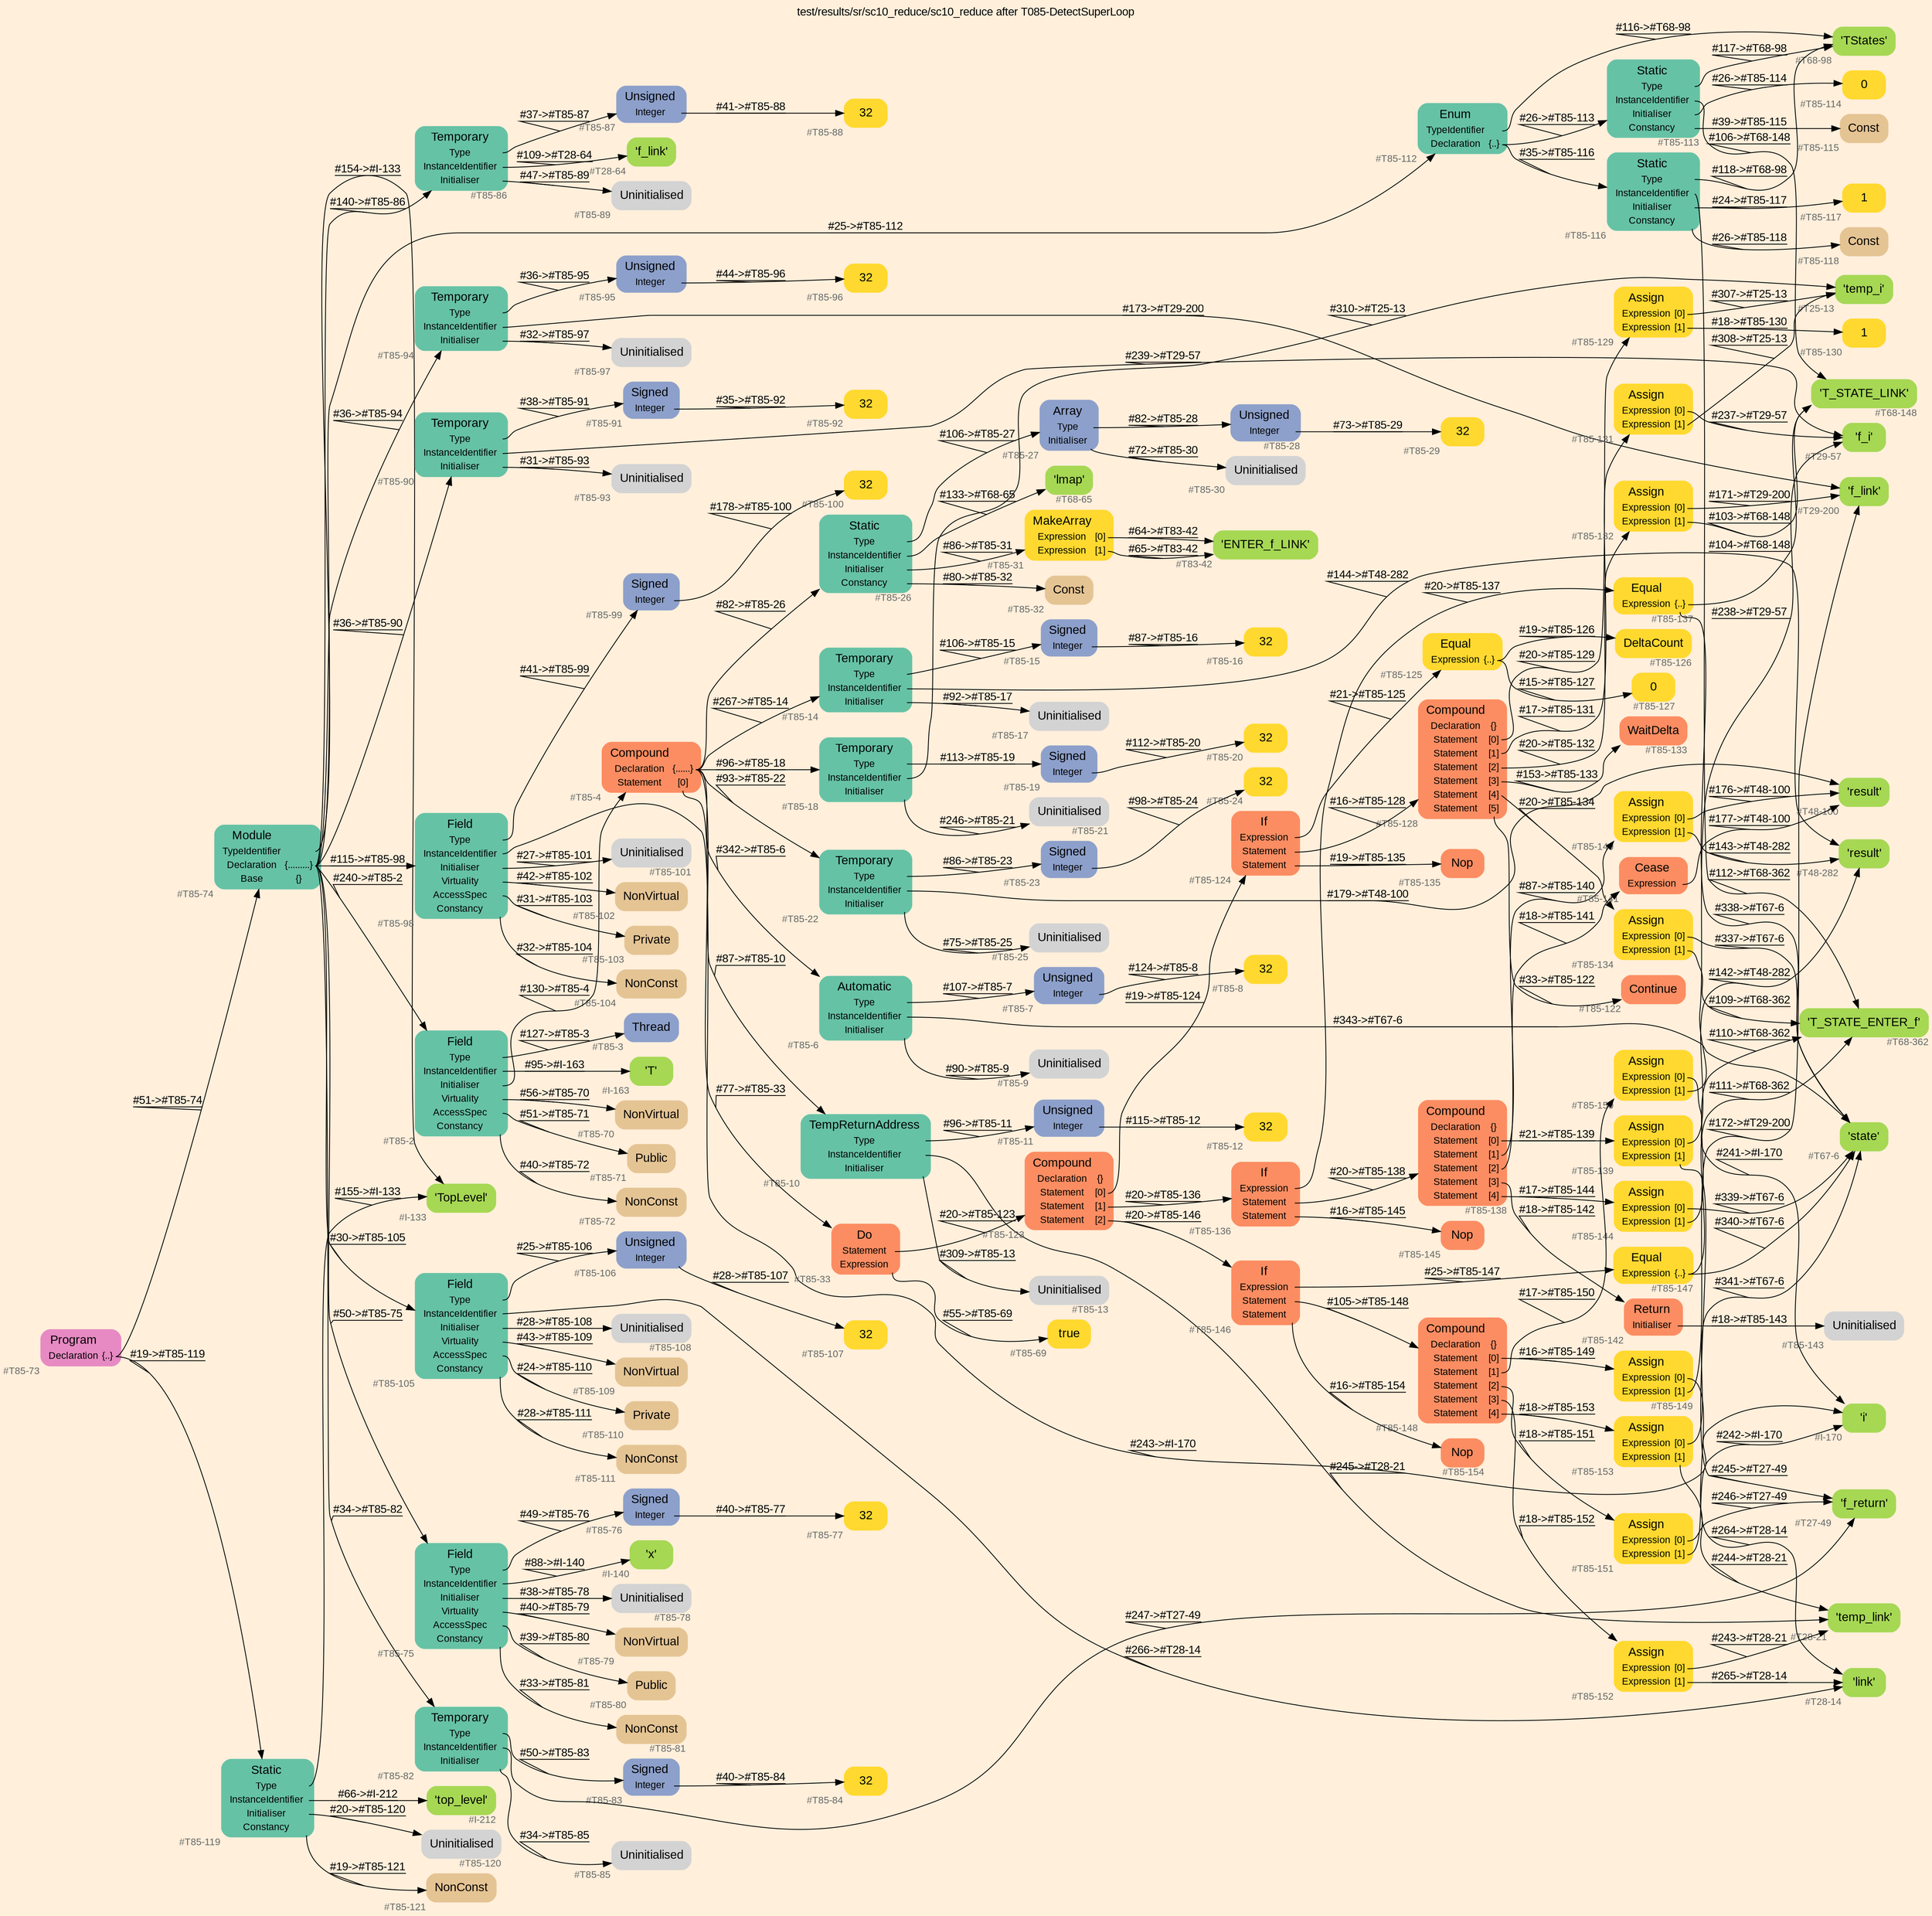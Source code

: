 digraph "test/results/sr/sc10_reduce/sc10_reduce after T085-DetectSuperLoop" {
label = "test/results/sr/sc10_reduce/sc10_reduce after T085-DetectSuperLoop"
labelloc = t
graph [
    rankdir = "LR"
    ranksep = 0.3
    bgcolor = antiquewhite1
    color = black
    fontcolor = black
    fontname = "Arial"
];
node [
    fontname = "Arial"
];
edge [
    fontname = "Arial"
];

// -------------------- node figure --------------------
// -------- block #T85-73 ----------
"#T85-73" [
    fillcolor = "/set28/4"
    xlabel = "#T85-73"
    fontsize = "12"
    fontcolor = grey40
    shape = "plaintext"
    label = <<TABLE BORDER="0" CELLBORDER="0" CELLSPACING="0">
     <TR><TD><FONT COLOR="black" POINT-SIZE="15">Program</FONT></TD></TR>
     <TR><TD><FONT COLOR="black" POINT-SIZE="12">Declaration</FONT></TD><TD PORT="port0"><FONT COLOR="black" POINT-SIZE="12">{..}</FONT></TD></TR>
    </TABLE>>
    style = "rounded,filled"
];

// -------- block #T85-74 ----------
"#T85-74" [
    fillcolor = "/set28/1"
    xlabel = "#T85-74"
    fontsize = "12"
    fontcolor = grey40
    shape = "plaintext"
    label = <<TABLE BORDER="0" CELLBORDER="0" CELLSPACING="0">
     <TR><TD><FONT COLOR="black" POINT-SIZE="15">Module</FONT></TD></TR>
     <TR><TD><FONT COLOR="black" POINT-SIZE="12">TypeIdentifier</FONT></TD><TD PORT="port0"></TD></TR>
     <TR><TD><FONT COLOR="black" POINT-SIZE="12">Declaration</FONT></TD><TD PORT="port1"><FONT COLOR="black" POINT-SIZE="12">{.........}</FONT></TD></TR>
     <TR><TD><FONT COLOR="black" POINT-SIZE="12">Base</FONT></TD><TD PORT="port2"><FONT COLOR="black" POINT-SIZE="12">{}</FONT></TD></TR>
    </TABLE>>
    style = "rounded,filled"
];

// -------- block #I-133 ----------
"#I-133" [
    fillcolor = "/set28/5"
    xlabel = "#I-133"
    fontsize = "12"
    fontcolor = grey40
    shape = "plaintext"
    label = <<TABLE BORDER="0" CELLBORDER="0" CELLSPACING="0">
     <TR><TD><FONT COLOR="black" POINT-SIZE="15">'TopLevel'</FONT></TD></TR>
    </TABLE>>
    style = "rounded,filled"
];

// -------- block #T85-75 ----------
"#T85-75" [
    fillcolor = "/set28/1"
    xlabel = "#T85-75"
    fontsize = "12"
    fontcolor = grey40
    shape = "plaintext"
    label = <<TABLE BORDER="0" CELLBORDER="0" CELLSPACING="0">
     <TR><TD><FONT COLOR="black" POINT-SIZE="15">Field</FONT></TD></TR>
     <TR><TD><FONT COLOR="black" POINT-SIZE="12">Type</FONT></TD><TD PORT="port0"></TD></TR>
     <TR><TD><FONT COLOR="black" POINT-SIZE="12">InstanceIdentifier</FONT></TD><TD PORT="port1"></TD></TR>
     <TR><TD><FONT COLOR="black" POINT-SIZE="12">Initialiser</FONT></TD><TD PORT="port2"></TD></TR>
     <TR><TD><FONT COLOR="black" POINT-SIZE="12">Virtuality</FONT></TD><TD PORT="port3"></TD></TR>
     <TR><TD><FONT COLOR="black" POINT-SIZE="12">AccessSpec</FONT></TD><TD PORT="port4"></TD></TR>
     <TR><TD><FONT COLOR="black" POINT-SIZE="12">Constancy</FONT></TD><TD PORT="port5"></TD></TR>
    </TABLE>>
    style = "rounded,filled"
];

// -------- block #T85-76 ----------
"#T85-76" [
    fillcolor = "/set28/3"
    xlabel = "#T85-76"
    fontsize = "12"
    fontcolor = grey40
    shape = "plaintext"
    label = <<TABLE BORDER="0" CELLBORDER="0" CELLSPACING="0">
     <TR><TD><FONT COLOR="black" POINT-SIZE="15">Signed</FONT></TD></TR>
     <TR><TD><FONT COLOR="black" POINT-SIZE="12">Integer</FONT></TD><TD PORT="port0"></TD></TR>
    </TABLE>>
    style = "rounded,filled"
];

// -------- block #T85-77 ----------
"#T85-77" [
    fillcolor = "/set28/6"
    xlabel = "#T85-77"
    fontsize = "12"
    fontcolor = grey40
    shape = "plaintext"
    label = <<TABLE BORDER="0" CELLBORDER="0" CELLSPACING="0">
     <TR><TD><FONT COLOR="black" POINT-SIZE="15">32</FONT></TD></TR>
    </TABLE>>
    style = "rounded,filled"
];

// -------- block #I-140 ----------
"#I-140" [
    fillcolor = "/set28/5"
    xlabel = "#I-140"
    fontsize = "12"
    fontcolor = grey40
    shape = "plaintext"
    label = <<TABLE BORDER="0" CELLBORDER="0" CELLSPACING="0">
     <TR><TD><FONT COLOR="black" POINT-SIZE="15">'x'</FONT></TD></TR>
    </TABLE>>
    style = "rounded,filled"
];

// -------- block #T85-78 ----------
"#T85-78" [
    xlabel = "#T85-78"
    fontsize = "12"
    fontcolor = grey40
    shape = "plaintext"
    label = <<TABLE BORDER="0" CELLBORDER="0" CELLSPACING="0">
     <TR><TD><FONT COLOR="black" POINT-SIZE="15">Uninitialised</FONT></TD></TR>
    </TABLE>>
    style = "rounded,filled"
];

// -------- block #T85-79 ----------
"#T85-79" [
    fillcolor = "/set28/7"
    xlabel = "#T85-79"
    fontsize = "12"
    fontcolor = grey40
    shape = "plaintext"
    label = <<TABLE BORDER="0" CELLBORDER="0" CELLSPACING="0">
     <TR><TD><FONT COLOR="black" POINT-SIZE="15">NonVirtual</FONT></TD></TR>
    </TABLE>>
    style = "rounded,filled"
];

// -------- block #T85-80 ----------
"#T85-80" [
    fillcolor = "/set28/7"
    xlabel = "#T85-80"
    fontsize = "12"
    fontcolor = grey40
    shape = "plaintext"
    label = <<TABLE BORDER="0" CELLBORDER="0" CELLSPACING="0">
     <TR><TD><FONT COLOR="black" POINT-SIZE="15">Public</FONT></TD></TR>
    </TABLE>>
    style = "rounded,filled"
];

// -------- block #T85-81 ----------
"#T85-81" [
    fillcolor = "/set28/7"
    xlabel = "#T85-81"
    fontsize = "12"
    fontcolor = grey40
    shape = "plaintext"
    label = <<TABLE BORDER="0" CELLBORDER="0" CELLSPACING="0">
     <TR><TD><FONT COLOR="black" POINT-SIZE="15">NonConst</FONT></TD></TR>
    </TABLE>>
    style = "rounded,filled"
];

// -------- block #T85-82 ----------
"#T85-82" [
    fillcolor = "/set28/1"
    xlabel = "#T85-82"
    fontsize = "12"
    fontcolor = grey40
    shape = "plaintext"
    label = <<TABLE BORDER="0" CELLBORDER="0" CELLSPACING="0">
     <TR><TD><FONT COLOR="black" POINT-SIZE="15">Temporary</FONT></TD></TR>
     <TR><TD><FONT COLOR="black" POINT-SIZE="12">Type</FONT></TD><TD PORT="port0"></TD></TR>
     <TR><TD><FONT COLOR="black" POINT-SIZE="12">InstanceIdentifier</FONT></TD><TD PORT="port1"></TD></TR>
     <TR><TD><FONT COLOR="black" POINT-SIZE="12">Initialiser</FONT></TD><TD PORT="port2"></TD></TR>
    </TABLE>>
    style = "rounded,filled"
];

// -------- block #T85-83 ----------
"#T85-83" [
    fillcolor = "/set28/3"
    xlabel = "#T85-83"
    fontsize = "12"
    fontcolor = grey40
    shape = "plaintext"
    label = <<TABLE BORDER="0" CELLBORDER="0" CELLSPACING="0">
     <TR><TD><FONT COLOR="black" POINT-SIZE="15">Signed</FONT></TD></TR>
     <TR><TD><FONT COLOR="black" POINT-SIZE="12">Integer</FONT></TD><TD PORT="port0"></TD></TR>
    </TABLE>>
    style = "rounded,filled"
];

// -------- block #T85-84 ----------
"#T85-84" [
    fillcolor = "/set28/6"
    xlabel = "#T85-84"
    fontsize = "12"
    fontcolor = grey40
    shape = "plaintext"
    label = <<TABLE BORDER="0" CELLBORDER="0" CELLSPACING="0">
     <TR><TD><FONT COLOR="black" POINT-SIZE="15">32</FONT></TD></TR>
    </TABLE>>
    style = "rounded,filled"
];

// -------- block #T27-49 ----------
"#T27-49" [
    fillcolor = "/set28/5"
    xlabel = "#T27-49"
    fontsize = "12"
    fontcolor = grey40
    shape = "plaintext"
    label = <<TABLE BORDER="0" CELLBORDER="0" CELLSPACING="0">
     <TR><TD><FONT COLOR="black" POINT-SIZE="15">'f_return'</FONT></TD></TR>
    </TABLE>>
    style = "rounded,filled"
];

// -------- block #T85-85 ----------
"#T85-85" [
    xlabel = "#T85-85"
    fontsize = "12"
    fontcolor = grey40
    shape = "plaintext"
    label = <<TABLE BORDER="0" CELLBORDER="0" CELLSPACING="0">
     <TR><TD><FONT COLOR="black" POINT-SIZE="15">Uninitialised</FONT></TD></TR>
    </TABLE>>
    style = "rounded,filled"
];

// -------- block #T85-86 ----------
"#T85-86" [
    fillcolor = "/set28/1"
    xlabel = "#T85-86"
    fontsize = "12"
    fontcolor = grey40
    shape = "plaintext"
    label = <<TABLE BORDER="0" CELLBORDER="0" CELLSPACING="0">
     <TR><TD><FONT COLOR="black" POINT-SIZE="15">Temporary</FONT></TD></TR>
     <TR><TD><FONT COLOR="black" POINT-SIZE="12">Type</FONT></TD><TD PORT="port0"></TD></TR>
     <TR><TD><FONT COLOR="black" POINT-SIZE="12">InstanceIdentifier</FONT></TD><TD PORT="port1"></TD></TR>
     <TR><TD><FONT COLOR="black" POINT-SIZE="12">Initialiser</FONT></TD><TD PORT="port2"></TD></TR>
    </TABLE>>
    style = "rounded,filled"
];

// -------- block #T85-87 ----------
"#T85-87" [
    fillcolor = "/set28/3"
    xlabel = "#T85-87"
    fontsize = "12"
    fontcolor = grey40
    shape = "plaintext"
    label = <<TABLE BORDER="0" CELLBORDER="0" CELLSPACING="0">
     <TR><TD><FONT COLOR="black" POINT-SIZE="15">Unsigned</FONT></TD></TR>
     <TR><TD><FONT COLOR="black" POINT-SIZE="12">Integer</FONT></TD><TD PORT="port0"></TD></TR>
    </TABLE>>
    style = "rounded,filled"
];

// -------- block #T85-88 ----------
"#T85-88" [
    fillcolor = "/set28/6"
    xlabel = "#T85-88"
    fontsize = "12"
    fontcolor = grey40
    shape = "plaintext"
    label = <<TABLE BORDER="0" CELLBORDER="0" CELLSPACING="0">
     <TR><TD><FONT COLOR="black" POINT-SIZE="15">32</FONT></TD></TR>
    </TABLE>>
    style = "rounded,filled"
];

// -------- block #T28-64 ----------
"#T28-64" [
    fillcolor = "/set28/5"
    xlabel = "#T28-64"
    fontsize = "12"
    fontcolor = grey40
    shape = "plaintext"
    label = <<TABLE BORDER="0" CELLBORDER="0" CELLSPACING="0">
     <TR><TD><FONT COLOR="black" POINT-SIZE="15">'f_link'</FONT></TD></TR>
    </TABLE>>
    style = "rounded,filled"
];

// -------- block #T85-89 ----------
"#T85-89" [
    xlabel = "#T85-89"
    fontsize = "12"
    fontcolor = grey40
    shape = "plaintext"
    label = <<TABLE BORDER="0" CELLBORDER="0" CELLSPACING="0">
     <TR><TD><FONT COLOR="black" POINT-SIZE="15">Uninitialised</FONT></TD></TR>
    </TABLE>>
    style = "rounded,filled"
];

// -------- block #T85-90 ----------
"#T85-90" [
    fillcolor = "/set28/1"
    xlabel = "#T85-90"
    fontsize = "12"
    fontcolor = grey40
    shape = "plaintext"
    label = <<TABLE BORDER="0" CELLBORDER="0" CELLSPACING="0">
     <TR><TD><FONT COLOR="black" POINT-SIZE="15">Temporary</FONT></TD></TR>
     <TR><TD><FONT COLOR="black" POINT-SIZE="12">Type</FONT></TD><TD PORT="port0"></TD></TR>
     <TR><TD><FONT COLOR="black" POINT-SIZE="12">InstanceIdentifier</FONT></TD><TD PORT="port1"></TD></TR>
     <TR><TD><FONT COLOR="black" POINT-SIZE="12">Initialiser</FONT></TD><TD PORT="port2"></TD></TR>
    </TABLE>>
    style = "rounded,filled"
];

// -------- block #T85-91 ----------
"#T85-91" [
    fillcolor = "/set28/3"
    xlabel = "#T85-91"
    fontsize = "12"
    fontcolor = grey40
    shape = "plaintext"
    label = <<TABLE BORDER="0" CELLBORDER="0" CELLSPACING="0">
     <TR><TD><FONT COLOR="black" POINT-SIZE="15">Signed</FONT></TD></TR>
     <TR><TD><FONT COLOR="black" POINT-SIZE="12">Integer</FONT></TD><TD PORT="port0"></TD></TR>
    </TABLE>>
    style = "rounded,filled"
];

// -------- block #T85-92 ----------
"#T85-92" [
    fillcolor = "/set28/6"
    xlabel = "#T85-92"
    fontsize = "12"
    fontcolor = grey40
    shape = "plaintext"
    label = <<TABLE BORDER="0" CELLBORDER="0" CELLSPACING="0">
     <TR><TD><FONT COLOR="black" POINT-SIZE="15">32</FONT></TD></TR>
    </TABLE>>
    style = "rounded,filled"
];

// -------- block #T29-57 ----------
"#T29-57" [
    fillcolor = "/set28/5"
    xlabel = "#T29-57"
    fontsize = "12"
    fontcolor = grey40
    shape = "plaintext"
    label = <<TABLE BORDER="0" CELLBORDER="0" CELLSPACING="0">
     <TR><TD><FONT COLOR="black" POINT-SIZE="15">'f_i'</FONT></TD></TR>
    </TABLE>>
    style = "rounded,filled"
];

// -------- block #T85-93 ----------
"#T85-93" [
    xlabel = "#T85-93"
    fontsize = "12"
    fontcolor = grey40
    shape = "plaintext"
    label = <<TABLE BORDER="0" CELLBORDER="0" CELLSPACING="0">
     <TR><TD><FONT COLOR="black" POINT-SIZE="15">Uninitialised</FONT></TD></TR>
    </TABLE>>
    style = "rounded,filled"
];

// -------- block #T85-94 ----------
"#T85-94" [
    fillcolor = "/set28/1"
    xlabel = "#T85-94"
    fontsize = "12"
    fontcolor = grey40
    shape = "plaintext"
    label = <<TABLE BORDER="0" CELLBORDER="0" CELLSPACING="0">
     <TR><TD><FONT COLOR="black" POINT-SIZE="15">Temporary</FONT></TD></TR>
     <TR><TD><FONT COLOR="black" POINT-SIZE="12">Type</FONT></TD><TD PORT="port0"></TD></TR>
     <TR><TD><FONT COLOR="black" POINT-SIZE="12">InstanceIdentifier</FONT></TD><TD PORT="port1"></TD></TR>
     <TR><TD><FONT COLOR="black" POINT-SIZE="12">Initialiser</FONT></TD><TD PORT="port2"></TD></TR>
    </TABLE>>
    style = "rounded,filled"
];

// -------- block #T85-95 ----------
"#T85-95" [
    fillcolor = "/set28/3"
    xlabel = "#T85-95"
    fontsize = "12"
    fontcolor = grey40
    shape = "plaintext"
    label = <<TABLE BORDER="0" CELLBORDER="0" CELLSPACING="0">
     <TR><TD><FONT COLOR="black" POINT-SIZE="15">Unsigned</FONT></TD></TR>
     <TR><TD><FONT COLOR="black" POINT-SIZE="12">Integer</FONT></TD><TD PORT="port0"></TD></TR>
    </TABLE>>
    style = "rounded,filled"
];

// -------- block #T85-96 ----------
"#T85-96" [
    fillcolor = "/set28/6"
    xlabel = "#T85-96"
    fontsize = "12"
    fontcolor = grey40
    shape = "plaintext"
    label = <<TABLE BORDER="0" CELLBORDER="0" CELLSPACING="0">
     <TR><TD><FONT COLOR="black" POINT-SIZE="15">32</FONT></TD></TR>
    </TABLE>>
    style = "rounded,filled"
];

// -------- block #T29-200 ----------
"#T29-200" [
    fillcolor = "/set28/5"
    xlabel = "#T29-200"
    fontsize = "12"
    fontcolor = grey40
    shape = "plaintext"
    label = <<TABLE BORDER="0" CELLBORDER="0" CELLSPACING="0">
     <TR><TD><FONT COLOR="black" POINT-SIZE="15">'f_link'</FONT></TD></TR>
    </TABLE>>
    style = "rounded,filled"
];

// -------- block #T85-97 ----------
"#T85-97" [
    xlabel = "#T85-97"
    fontsize = "12"
    fontcolor = grey40
    shape = "plaintext"
    label = <<TABLE BORDER="0" CELLBORDER="0" CELLSPACING="0">
     <TR><TD><FONT COLOR="black" POINT-SIZE="15">Uninitialised</FONT></TD></TR>
    </TABLE>>
    style = "rounded,filled"
];

// -------- block #T85-98 ----------
"#T85-98" [
    fillcolor = "/set28/1"
    xlabel = "#T85-98"
    fontsize = "12"
    fontcolor = grey40
    shape = "plaintext"
    label = <<TABLE BORDER="0" CELLBORDER="0" CELLSPACING="0">
     <TR><TD><FONT COLOR="black" POINT-SIZE="15">Field</FONT></TD></TR>
     <TR><TD><FONT COLOR="black" POINT-SIZE="12">Type</FONT></TD><TD PORT="port0"></TD></TR>
     <TR><TD><FONT COLOR="black" POINT-SIZE="12">InstanceIdentifier</FONT></TD><TD PORT="port1"></TD></TR>
     <TR><TD><FONT COLOR="black" POINT-SIZE="12">Initialiser</FONT></TD><TD PORT="port2"></TD></TR>
     <TR><TD><FONT COLOR="black" POINT-SIZE="12">Virtuality</FONT></TD><TD PORT="port3"></TD></TR>
     <TR><TD><FONT COLOR="black" POINT-SIZE="12">AccessSpec</FONT></TD><TD PORT="port4"></TD></TR>
     <TR><TD><FONT COLOR="black" POINT-SIZE="12">Constancy</FONT></TD><TD PORT="port5"></TD></TR>
    </TABLE>>
    style = "rounded,filled"
];

// -------- block #T85-99 ----------
"#T85-99" [
    fillcolor = "/set28/3"
    xlabel = "#T85-99"
    fontsize = "12"
    fontcolor = grey40
    shape = "plaintext"
    label = <<TABLE BORDER="0" CELLBORDER="0" CELLSPACING="0">
     <TR><TD><FONT COLOR="black" POINT-SIZE="15">Signed</FONT></TD></TR>
     <TR><TD><FONT COLOR="black" POINT-SIZE="12">Integer</FONT></TD><TD PORT="port0"></TD></TR>
    </TABLE>>
    style = "rounded,filled"
];

// -------- block #T85-100 ----------
"#T85-100" [
    fillcolor = "/set28/6"
    xlabel = "#T85-100"
    fontsize = "12"
    fontcolor = grey40
    shape = "plaintext"
    label = <<TABLE BORDER="0" CELLBORDER="0" CELLSPACING="0">
     <TR><TD><FONT COLOR="black" POINT-SIZE="15">32</FONT></TD></TR>
    </TABLE>>
    style = "rounded,filled"
];

// -------- block #I-170 ----------
"#I-170" [
    fillcolor = "/set28/5"
    xlabel = "#I-170"
    fontsize = "12"
    fontcolor = grey40
    shape = "plaintext"
    label = <<TABLE BORDER="0" CELLBORDER="0" CELLSPACING="0">
     <TR><TD><FONT COLOR="black" POINT-SIZE="15">'i'</FONT></TD></TR>
    </TABLE>>
    style = "rounded,filled"
];

// -------- block #T85-101 ----------
"#T85-101" [
    xlabel = "#T85-101"
    fontsize = "12"
    fontcolor = grey40
    shape = "plaintext"
    label = <<TABLE BORDER="0" CELLBORDER="0" CELLSPACING="0">
     <TR><TD><FONT COLOR="black" POINT-SIZE="15">Uninitialised</FONT></TD></TR>
    </TABLE>>
    style = "rounded,filled"
];

// -------- block #T85-102 ----------
"#T85-102" [
    fillcolor = "/set28/7"
    xlabel = "#T85-102"
    fontsize = "12"
    fontcolor = grey40
    shape = "plaintext"
    label = <<TABLE BORDER="0" CELLBORDER="0" CELLSPACING="0">
     <TR><TD><FONT COLOR="black" POINT-SIZE="15">NonVirtual</FONT></TD></TR>
    </TABLE>>
    style = "rounded,filled"
];

// -------- block #T85-103 ----------
"#T85-103" [
    fillcolor = "/set28/7"
    xlabel = "#T85-103"
    fontsize = "12"
    fontcolor = grey40
    shape = "plaintext"
    label = <<TABLE BORDER="0" CELLBORDER="0" CELLSPACING="0">
     <TR><TD><FONT COLOR="black" POINT-SIZE="15">Private</FONT></TD></TR>
    </TABLE>>
    style = "rounded,filled"
];

// -------- block #T85-104 ----------
"#T85-104" [
    fillcolor = "/set28/7"
    xlabel = "#T85-104"
    fontsize = "12"
    fontcolor = grey40
    shape = "plaintext"
    label = <<TABLE BORDER="0" CELLBORDER="0" CELLSPACING="0">
     <TR><TD><FONT COLOR="black" POINT-SIZE="15">NonConst</FONT></TD></TR>
    </TABLE>>
    style = "rounded,filled"
];

// -------- block #T85-105 ----------
"#T85-105" [
    fillcolor = "/set28/1"
    xlabel = "#T85-105"
    fontsize = "12"
    fontcolor = grey40
    shape = "plaintext"
    label = <<TABLE BORDER="0" CELLBORDER="0" CELLSPACING="0">
     <TR><TD><FONT COLOR="black" POINT-SIZE="15">Field</FONT></TD></TR>
     <TR><TD><FONT COLOR="black" POINT-SIZE="12">Type</FONT></TD><TD PORT="port0"></TD></TR>
     <TR><TD><FONT COLOR="black" POINT-SIZE="12">InstanceIdentifier</FONT></TD><TD PORT="port1"></TD></TR>
     <TR><TD><FONT COLOR="black" POINT-SIZE="12">Initialiser</FONT></TD><TD PORT="port2"></TD></TR>
     <TR><TD><FONT COLOR="black" POINT-SIZE="12">Virtuality</FONT></TD><TD PORT="port3"></TD></TR>
     <TR><TD><FONT COLOR="black" POINT-SIZE="12">AccessSpec</FONT></TD><TD PORT="port4"></TD></TR>
     <TR><TD><FONT COLOR="black" POINT-SIZE="12">Constancy</FONT></TD><TD PORT="port5"></TD></TR>
    </TABLE>>
    style = "rounded,filled"
];

// -------- block #T85-106 ----------
"#T85-106" [
    fillcolor = "/set28/3"
    xlabel = "#T85-106"
    fontsize = "12"
    fontcolor = grey40
    shape = "plaintext"
    label = <<TABLE BORDER="0" CELLBORDER="0" CELLSPACING="0">
     <TR><TD><FONT COLOR="black" POINT-SIZE="15">Unsigned</FONT></TD></TR>
     <TR><TD><FONT COLOR="black" POINT-SIZE="12">Integer</FONT></TD><TD PORT="port0"></TD></TR>
    </TABLE>>
    style = "rounded,filled"
];

// -------- block #T85-107 ----------
"#T85-107" [
    fillcolor = "/set28/6"
    xlabel = "#T85-107"
    fontsize = "12"
    fontcolor = grey40
    shape = "plaintext"
    label = <<TABLE BORDER="0" CELLBORDER="0" CELLSPACING="0">
     <TR><TD><FONT COLOR="black" POINT-SIZE="15">32</FONT></TD></TR>
    </TABLE>>
    style = "rounded,filled"
];

// -------- block #T28-14 ----------
"#T28-14" [
    fillcolor = "/set28/5"
    xlabel = "#T28-14"
    fontsize = "12"
    fontcolor = grey40
    shape = "plaintext"
    label = <<TABLE BORDER="0" CELLBORDER="0" CELLSPACING="0">
     <TR><TD><FONT COLOR="black" POINT-SIZE="15">'link'</FONT></TD></TR>
    </TABLE>>
    style = "rounded,filled"
];

// -------- block #T85-108 ----------
"#T85-108" [
    xlabel = "#T85-108"
    fontsize = "12"
    fontcolor = grey40
    shape = "plaintext"
    label = <<TABLE BORDER="0" CELLBORDER="0" CELLSPACING="0">
     <TR><TD><FONT COLOR="black" POINT-SIZE="15">Uninitialised</FONT></TD></TR>
    </TABLE>>
    style = "rounded,filled"
];

// -------- block #T85-109 ----------
"#T85-109" [
    fillcolor = "/set28/7"
    xlabel = "#T85-109"
    fontsize = "12"
    fontcolor = grey40
    shape = "plaintext"
    label = <<TABLE BORDER="0" CELLBORDER="0" CELLSPACING="0">
     <TR><TD><FONT COLOR="black" POINT-SIZE="15">NonVirtual</FONT></TD></TR>
    </TABLE>>
    style = "rounded,filled"
];

// -------- block #T85-110 ----------
"#T85-110" [
    fillcolor = "/set28/7"
    xlabel = "#T85-110"
    fontsize = "12"
    fontcolor = grey40
    shape = "plaintext"
    label = <<TABLE BORDER="0" CELLBORDER="0" CELLSPACING="0">
     <TR><TD><FONT COLOR="black" POINT-SIZE="15">Private</FONT></TD></TR>
    </TABLE>>
    style = "rounded,filled"
];

// -------- block #T85-111 ----------
"#T85-111" [
    fillcolor = "/set28/7"
    xlabel = "#T85-111"
    fontsize = "12"
    fontcolor = grey40
    shape = "plaintext"
    label = <<TABLE BORDER="0" CELLBORDER="0" CELLSPACING="0">
     <TR><TD><FONT COLOR="black" POINT-SIZE="15">NonConst</FONT></TD></TR>
    </TABLE>>
    style = "rounded,filled"
];

// -------- block #T85-112 ----------
"#T85-112" [
    fillcolor = "/set28/1"
    xlabel = "#T85-112"
    fontsize = "12"
    fontcolor = grey40
    shape = "plaintext"
    label = <<TABLE BORDER="0" CELLBORDER="0" CELLSPACING="0">
     <TR><TD><FONT COLOR="black" POINT-SIZE="15">Enum</FONT></TD></TR>
     <TR><TD><FONT COLOR="black" POINT-SIZE="12">TypeIdentifier</FONT></TD><TD PORT="port0"></TD></TR>
     <TR><TD><FONT COLOR="black" POINT-SIZE="12">Declaration</FONT></TD><TD PORT="port1"><FONT COLOR="black" POINT-SIZE="12">{..}</FONT></TD></TR>
    </TABLE>>
    style = "rounded,filled"
];

// -------- block #T68-98 ----------
"#T68-98" [
    fillcolor = "/set28/5"
    xlabel = "#T68-98"
    fontsize = "12"
    fontcolor = grey40
    shape = "plaintext"
    label = <<TABLE BORDER="0" CELLBORDER="0" CELLSPACING="0">
     <TR><TD><FONT COLOR="black" POINT-SIZE="15">'TStates'</FONT></TD></TR>
    </TABLE>>
    style = "rounded,filled"
];

// -------- block #T85-113 ----------
"#T85-113" [
    fillcolor = "/set28/1"
    xlabel = "#T85-113"
    fontsize = "12"
    fontcolor = grey40
    shape = "plaintext"
    label = <<TABLE BORDER="0" CELLBORDER="0" CELLSPACING="0">
     <TR><TD><FONT COLOR="black" POINT-SIZE="15">Static</FONT></TD></TR>
     <TR><TD><FONT COLOR="black" POINT-SIZE="12">Type</FONT></TD><TD PORT="port0"></TD></TR>
     <TR><TD><FONT COLOR="black" POINT-SIZE="12">InstanceIdentifier</FONT></TD><TD PORT="port1"></TD></TR>
     <TR><TD><FONT COLOR="black" POINT-SIZE="12">Initialiser</FONT></TD><TD PORT="port2"></TD></TR>
     <TR><TD><FONT COLOR="black" POINT-SIZE="12">Constancy</FONT></TD><TD PORT="port3"></TD></TR>
    </TABLE>>
    style = "rounded,filled"
];

// -------- block #T68-148 ----------
"#T68-148" [
    fillcolor = "/set28/5"
    xlabel = "#T68-148"
    fontsize = "12"
    fontcolor = grey40
    shape = "plaintext"
    label = <<TABLE BORDER="0" CELLBORDER="0" CELLSPACING="0">
     <TR><TD><FONT COLOR="black" POINT-SIZE="15">'T_STATE_LINK'</FONT></TD></TR>
    </TABLE>>
    style = "rounded,filled"
];

// -------- block #T85-114 ----------
"#T85-114" [
    fillcolor = "/set28/6"
    xlabel = "#T85-114"
    fontsize = "12"
    fontcolor = grey40
    shape = "plaintext"
    label = <<TABLE BORDER="0" CELLBORDER="0" CELLSPACING="0">
     <TR><TD><FONT COLOR="black" POINT-SIZE="15">0</FONT></TD></TR>
    </TABLE>>
    style = "rounded,filled"
];

// -------- block #T85-115 ----------
"#T85-115" [
    fillcolor = "/set28/7"
    xlabel = "#T85-115"
    fontsize = "12"
    fontcolor = grey40
    shape = "plaintext"
    label = <<TABLE BORDER="0" CELLBORDER="0" CELLSPACING="0">
     <TR><TD><FONT COLOR="black" POINT-SIZE="15">Const</FONT></TD></TR>
    </TABLE>>
    style = "rounded,filled"
];

// -------- block #T85-116 ----------
"#T85-116" [
    fillcolor = "/set28/1"
    xlabel = "#T85-116"
    fontsize = "12"
    fontcolor = grey40
    shape = "plaintext"
    label = <<TABLE BORDER="0" CELLBORDER="0" CELLSPACING="0">
     <TR><TD><FONT COLOR="black" POINT-SIZE="15">Static</FONT></TD></TR>
     <TR><TD><FONT COLOR="black" POINT-SIZE="12">Type</FONT></TD><TD PORT="port0"></TD></TR>
     <TR><TD><FONT COLOR="black" POINT-SIZE="12">InstanceIdentifier</FONT></TD><TD PORT="port1"></TD></TR>
     <TR><TD><FONT COLOR="black" POINT-SIZE="12">Initialiser</FONT></TD><TD PORT="port2"></TD></TR>
     <TR><TD><FONT COLOR="black" POINT-SIZE="12">Constancy</FONT></TD><TD PORT="port3"></TD></TR>
    </TABLE>>
    style = "rounded,filled"
];

// -------- block #T68-362 ----------
"#T68-362" [
    fillcolor = "/set28/5"
    xlabel = "#T68-362"
    fontsize = "12"
    fontcolor = grey40
    shape = "plaintext"
    label = <<TABLE BORDER="0" CELLBORDER="0" CELLSPACING="0">
     <TR><TD><FONT COLOR="black" POINT-SIZE="15">'T_STATE_ENTER_f'</FONT></TD></TR>
    </TABLE>>
    style = "rounded,filled"
];

// -------- block #T85-117 ----------
"#T85-117" [
    fillcolor = "/set28/6"
    xlabel = "#T85-117"
    fontsize = "12"
    fontcolor = grey40
    shape = "plaintext"
    label = <<TABLE BORDER="0" CELLBORDER="0" CELLSPACING="0">
     <TR><TD><FONT COLOR="black" POINT-SIZE="15">1</FONT></TD></TR>
    </TABLE>>
    style = "rounded,filled"
];

// -------- block #T85-118 ----------
"#T85-118" [
    fillcolor = "/set28/7"
    xlabel = "#T85-118"
    fontsize = "12"
    fontcolor = grey40
    shape = "plaintext"
    label = <<TABLE BORDER="0" CELLBORDER="0" CELLSPACING="0">
     <TR><TD><FONT COLOR="black" POINT-SIZE="15">Const</FONT></TD></TR>
    </TABLE>>
    style = "rounded,filled"
];

// -------- block #T85-2 ----------
"#T85-2" [
    fillcolor = "/set28/1"
    xlabel = "#T85-2"
    fontsize = "12"
    fontcolor = grey40
    shape = "plaintext"
    label = <<TABLE BORDER="0" CELLBORDER="0" CELLSPACING="0">
     <TR><TD><FONT COLOR="black" POINT-SIZE="15">Field</FONT></TD></TR>
     <TR><TD><FONT COLOR="black" POINT-SIZE="12">Type</FONT></TD><TD PORT="port0"></TD></TR>
     <TR><TD><FONT COLOR="black" POINT-SIZE="12">InstanceIdentifier</FONT></TD><TD PORT="port1"></TD></TR>
     <TR><TD><FONT COLOR="black" POINT-SIZE="12">Initialiser</FONT></TD><TD PORT="port2"></TD></TR>
     <TR><TD><FONT COLOR="black" POINT-SIZE="12">Virtuality</FONT></TD><TD PORT="port3"></TD></TR>
     <TR><TD><FONT COLOR="black" POINT-SIZE="12">AccessSpec</FONT></TD><TD PORT="port4"></TD></TR>
     <TR><TD><FONT COLOR="black" POINT-SIZE="12">Constancy</FONT></TD><TD PORT="port5"></TD></TR>
    </TABLE>>
    style = "rounded,filled"
];

// -------- block #T85-3 ----------
"#T85-3" [
    fillcolor = "/set28/3"
    xlabel = "#T85-3"
    fontsize = "12"
    fontcolor = grey40
    shape = "plaintext"
    label = <<TABLE BORDER="0" CELLBORDER="0" CELLSPACING="0">
     <TR><TD><FONT COLOR="black" POINT-SIZE="15">Thread</FONT></TD></TR>
    </TABLE>>
    style = "rounded,filled"
];

// -------- block #I-163 ----------
"#I-163" [
    fillcolor = "/set28/5"
    xlabel = "#I-163"
    fontsize = "12"
    fontcolor = grey40
    shape = "plaintext"
    label = <<TABLE BORDER="0" CELLBORDER="0" CELLSPACING="0">
     <TR><TD><FONT COLOR="black" POINT-SIZE="15">'T'</FONT></TD></TR>
    </TABLE>>
    style = "rounded,filled"
];

// -------- block #T85-4 ----------
"#T85-4" [
    fillcolor = "/set28/2"
    xlabel = "#T85-4"
    fontsize = "12"
    fontcolor = grey40
    shape = "plaintext"
    label = <<TABLE BORDER="0" CELLBORDER="0" CELLSPACING="0">
     <TR><TD><FONT COLOR="black" POINT-SIZE="15">Compound</FONT></TD></TR>
     <TR><TD><FONT COLOR="black" POINT-SIZE="12">Declaration</FONT></TD><TD PORT="port0"><FONT COLOR="black" POINT-SIZE="12">{......}</FONT></TD></TR>
     <TR><TD><FONT COLOR="black" POINT-SIZE="12">Statement</FONT></TD><TD PORT="port1"><FONT COLOR="black" POINT-SIZE="12">[0]</FONT></TD></TR>
    </TABLE>>
    style = "rounded,filled"
];

// -------- block #T85-6 ----------
"#T85-6" [
    fillcolor = "/set28/1"
    xlabel = "#T85-6"
    fontsize = "12"
    fontcolor = grey40
    shape = "plaintext"
    label = <<TABLE BORDER="0" CELLBORDER="0" CELLSPACING="0">
     <TR><TD><FONT COLOR="black" POINT-SIZE="15">Automatic</FONT></TD></TR>
     <TR><TD><FONT COLOR="black" POINT-SIZE="12">Type</FONT></TD><TD PORT="port0"></TD></TR>
     <TR><TD><FONT COLOR="black" POINT-SIZE="12">InstanceIdentifier</FONT></TD><TD PORT="port1"></TD></TR>
     <TR><TD><FONT COLOR="black" POINT-SIZE="12">Initialiser</FONT></TD><TD PORT="port2"></TD></TR>
    </TABLE>>
    style = "rounded,filled"
];

// -------- block #T85-7 ----------
"#T85-7" [
    fillcolor = "/set28/3"
    xlabel = "#T85-7"
    fontsize = "12"
    fontcolor = grey40
    shape = "plaintext"
    label = <<TABLE BORDER="0" CELLBORDER="0" CELLSPACING="0">
     <TR><TD><FONT COLOR="black" POINT-SIZE="15">Unsigned</FONT></TD></TR>
     <TR><TD><FONT COLOR="black" POINT-SIZE="12">Integer</FONT></TD><TD PORT="port0"></TD></TR>
    </TABLE>>
    style = "rounded,filled"
];

// -------- block #T85-8 ----------
"#T85-8" [
    fillcolor = "/set28/6"
    xlabel = "#T85-8"
    fontsize = "12"
    fontcolor = grey40
    shape = "plaintext"
    label = <<TABLE BORDER="0" CELLBORDER="0" CELLSPACING="0">
     <TR><TD><FONT COLOR="black" POINT-SIZE="15">32</FONT></TD></TR>
    </TABLE>>
    style = "rounded,filled"
];

// -------- block #T67-6 ----------
"#T67-6" [
    fillcolor = "/set28/5"
    xlabel = "#T67-6"
    fontsize = "12"
    fontcolor = grey40
    shape = "plaintext"
    label = <<TABLE BORDER="0" CELLBORDER="0" CELLSPACING="0">
     <TR><TD><FONT COLOR="black" POINT-SIZE="15">'state'</FONT></TD></TR>
    </TABLE>>
    style = "rounded,filled"
];

// -------- block #T85-9 ----------
"#T85-9" [
    xlabel = "#T85-9"
    fontsize = "12"
    fontcolor = grey40
    shape = "plaintext"
    label = <<TABLE BORDER="0" CELLBORDER="0" CELLSPACING="0">
     <TR><TD><FONT COLOR="black" POINT-SIZE="15">Uninitialised</FONT></TD></TR>
    </TABLE>>
    style = "rounded,filled"
];

// -------- block #T85-10 ----------
"#T85-10" [
    fillcolor = "/set28/1"
    xlabel = "#T85-10"
    fontsize = "12"
    fontcolor = grey40
    shape = "plaintext"
    label = <<TABLE BORDER="0" CELLBORDER="0" CELLSPACING="0">
     <TR><TD><FONT COLOR="black" POINT-SIZE="15">TempReturnAddress</FONT></TD></TR>
     <TR><TD><FONT COLOR="black" POINT-SIZE="12">Type</FONT></TD><TD PORT="port0"></TD></TR>
     <TR><TD><FONT COLOR="black" POINT-SIZE="12">InstanceIdentifier</FONT></TD><TD PORT="port1"></TD></TR>
     <TR><TD><FONT COLOR="black" POINT-SIZE="12">Initialiser</FONT></TD><TD PORT="port2"></TD></TR>
    </TABLE>>
    style = "rounded,filled"
];

// -------- block #T85-11 ----------
"#T85-11" [
    fillcolor = "/set28/3"
    xlabel = "#T85-11"
    fontsize = "12"
    fontcolor = grey40
    shape = "plaintext"
    label = <<TABLE BORDER="0" CELLBORDER="0" CELLSPACING="0">
     <TR><TD><FONT COLOR="black" POINT-SIZE="15">Unsigned</FONT></TD></TR>
     <TR><TD><FONT COLOR="black" POINT-SIZE="12">Integer</FONT></TD><TD PORT="port0"></TD></TR>
    </TABLE>>
    style = "rounded,filled"
];

// -------- block #T85-12 ----------
"#T85-12" [
    fillcolor = "/set28/6"
    xlabel = "#T85-12"
    fontsize = "12"
    fontcolor = grey40
    shape = "plaintext"
    label = <<TABLE BORDER="0" CELLBORDER="0" CELLSPACING="0">
     <TR><TD><FONT COLOR="black" POINT-SIZE="15">32</FONT></TD></TR>
    </TABLE>>
    style = "rounded,filled"
];

// -------- block #T28-21 ----------
"#T28-21" [
    fillcolor = "/set28/5"
    xlabel = "#T28-21"
    fontsize = "12"
    fontcolor = grey40
    shape = "plaintext"
    label = <<TABLE BORDER="0" CELLBORDER="0" CELLSPACING="0">
     <TR><TD><FONT COLOR="black" POINT-SIZE="15">'temp_link'</FONT></TD></TR>
    </TABLE>>
    style = "rounded,filled"
];

// -------- block #T85-13 ----------
"#T85-13" [
    xlabel = "#T85-13"
    fontsize = "12"
    fontcolor = grey40
    shape = "plaintext"
    label = <<TABLE BORDER="0" CELLBORDER="0" CELLSPACING="0">
     <TR><TD><FONT COLOR="black" POINT-SIZE="15">Uninitialised</FONT></TD></TR>
    </TABLE>>
    style = "rounded,filled"
];

// -------- block #T85-14 ----------
"#T85-14" [
    fillcolor = "/set28/1"
    xlabel = "#T85-14"
    fontsize = "12"
    fontcolor = grey40
    shape = "plaintext"
    label = <<TABLE BORDER="0" CELLBORDER="0" CELLSPACING="0">
     <TR><TD><FONT COLOR="black" POINT-SIZE="15">Temporary</FONT></TD></TR>
     <TR><TD><FONT COLOR="black" POINT-SIZE="12">Type</FONT></TD><TD PORT="port0"></TD></TR>
     <TR><TD><FONT COLOR="black" POINT-SIZE="12">InstanceIdentifier</FONT></TD><TD PORT="port1"></TD></TR>
     <TR><TD><FONT COLOR="black" POINT-SIZE="12">Initialiser</FONT></TD><TD PORT="port2"></TD></TR>
    </TABLE>>
    style = "rounded,filled"
];

// -------- block #T85-15 ----------
"#T85-15" [
    fillcolor = "/set28/3"
    xlabel = "#T85-15"
    fontsize = "12"
    fontcolor = grey40
    shape = "plaintext"
    label = <<TABLE BORDER="0" CELLBORDER="0" CELLSPACING="0">
     <TR><TD><FONT COLOR="black" POINT-SIZE="15">Signed</FONT></TD></TR>
     <TR><TD><FONT COLOR="black" POINT-SIZE="12">Integer</FONT></TD><TD PORT="port0"></TD></TR>
    </TABLE>>
    style = "rounded,filled"
];

// -------- block #T85-16 ----------
"#T85-16" [
    fillcolor = "/set28/6"
    xlabel = "#T85-16"
    fontsize = "12"
    fontcolor = grey40
    shape = "plaintext"
    label = <<TABLE BORDER="0" CELLBORDER="0" CELLSPACING="0">
     <TR><TD><FONT COLOR="black" POINT-SIZE="15">32</FONT></TD></TR>
    </TABLE>>
    style = "rounded,filled"
];

// -------- block #T48-282 ----------
"#T48-282" [
    fillcolor = "/set28/5"
    xlabel = "#T48-282"
    fontsize = "12"
    fontcolor = grey40
    shape = "plaintext"
    label = <<TABLE BORDER="0" CELLBORDER="0" CELLSPACING="0">
     <TR><TD><FONT COLOR="black" POINT-SIZE="15">'result'</FONT></TD></TR>
    </TABLE>>
    style = "rounded,filled"
];

// -------- block #T85-17 ----------
"#T85-17" [
    xlabel = "#T85-17"
    fontsize = "12"
    fontcolor = grey40
    shape = "plaintext"
    label = <<TABLE BORDER="0" CELLBORDER="0" CELLSPACING="0">
     <TR><TD><FONT COLOR="black" POINT-SIZE="15">Uninitialised</FONT></TD></TR>
    </TABLE>>
    style = "rounded,filled"
];

// -------- block #T85-18 ----------
"#T85-18" [
    fillcolor = "/set28/1"
    xlabel = "#T85-18"
    fontsize = "12"
    fontcolor = grey40
    shape = "plaintext"
    label = <<TABLE BORDER="0" CELLBORDER="0" CELLSPACING="0">
     <TR><TD><FONT COLOR="black" POINT-SIZE="15">Temporary</FONT></TD></TR>
     <TR><TD><FONT COLOR="black" POINT-SIZE="12">Type</FONT></TD><TD PORT="port0"></TD></TR>
     <TR><TD><FONT COLOR="black" POINT-SIZE="12">InstanceIdentifier</FONT></TD><TD PORT="port1"></TD></TR>
     <TR><TD><FONT COLOR="black" POINT-SIZE="12">Initialiser</FONT></TD><TD PORT="port2"></TD></TR>
    </TABLE>>
    style = "rounded,filled"
];

// -------- block #T85-19 ----------
"#T85-19" [
    fillcolor = "/set28/3"
    xlabel = "#T85-19"
    fontsize = "12"
    fontcolor = grey40
    shape = "plaintext"
    label = <<TABLE BORDER="0" CELLBORDER="0" CELLSPACING="0">
     <TR><TD><FONT COLOR="black" POINT-SIZE="15">Signed</FONT></TD></TR>
     <TR><TD><FONT COLOR="black" POINT-SIZE="12">Integer</FONT></TD><TD PORT="port0"></TD></TR>
    </TABLE>>
    style = "rounded,filled"
];

// -------- block #T85-20 ----------
"#T85-20" [
    fillcolor = "/set28/6"
    xlabel = "#T85-20"
    fontsize = "12"
    fontcolor = grey40
    shape = "plaintext"
    label = <<TABLE BORDER="0" CELLBORDER="0" CELLSPACING="0">
     <TR><TD><FONT COLOR="black" POINT-SIZE="15">32</FONT></TD></TR>
    </TABLE>>
    style = "rounded,filled"
];

// -------- block #T25-13 ----------
"#T25-13" [
    fillcolor = "/set28/5"
    xlabel = "#T25-13"
    fontsize = "12"
    fontcolor = grey40
    shape = "plaintext"
    label = <<TABLE BORDER="0" CELLBORDER="0" CELLSPACING="0">
     <TR><TD><FONT COLOR="black" POINT-SIZE="15">'temp_i'</FONT></TD></TR>
    </TABLE>>
    style = "rounded,filled"
];

// -------- block #T85-21 ----------
"#T85-21" [
    xlabel = "#T85-21"
    fontsize = "12"
    fontcolor = grey40
    shape = "plaintext"
    label = <<TABLE BORDER="0" CELLBORDER="0" CELLSPACING="0">
     <TR><TD><FONT COLOR="black" POINT-SIZE="15">Uninitialised</FONT></TD></TR>
    </TABLE>>
    style = "rounded,filled"
];

// -------- block #T85-22 ----------
"#T85-22" [
    fillcolor = "/set28/1"
    xlabel = "#T85-22"
    fontsize = "12"
    fontcolor = grey40
    shape = "plaintext"
    label = <<TABLE BORDER="0" CELLBORDER="0" CELLSPACING="0">
     <TR><TD><FONT COLOR="black" POINT-SIZE="15">Temporary</FONT></TD></TR>
     <TR><TD><FONT COLOR="black" POINT-SIZE="12">Type</FONT></TD><TD PORT="port0"></TD></TR>
     <TR><TD><FONT COLOR="black" POINT-SIZE="12">InstanceIdentifier</FONT></TD><TD PORT="port1"></TD></TR>
     <TR><TD><FONT COLOR="black" POINT-SIZE="12">Initialiser</FONT></TD><TD PORT="port2"></TD></TR>
    </TABLE>>
    style = "rounded,filled"
];

// -------- block #T85-23 ----------
"#T85-23" [
    fillcolor = "/set28/3"
    xlabel = "#T85-23"
    fontsize = "12"
    fontcolor = grey40
    shape = "plaintext"
    label = <<TABLE BORDER="0" CELLBORDER="0" CELLSPACING="0">
     <TR><TD><FONT COLOR="black" POINT-SIZE="15">Signed</FONT></TD></TR>
     <TR><TD><FONT COLOR="black" POINT-SIZE="12">Integer</FONT></TD><TD PORT="port0"></TD></TR>
    </TABLE>>
    style = "rounded,filled"
];

// -------- block #T85-24 ----------
"#T85-24" [
    fillcolor = "/set28/6"
    xlabel = "#T85-24"
    fontsize = "12"
    fontcolor = grey40
    shape = "plaintext"
    label = <<TABLE BORDER="0" CELLBORDER="0" CELLSPACING="0">
     <TR><TD><FONT COLOR="black" POINT-SIZE="15">32</FONT></TD></TR>
    </TABLE>>
    style = "rounded,filled"
];

// -------- block #T48-100 ----------
"#T48-100" [
    fillcolor = "/set28/5"
    xlabel = "#T48-100"
    fontsize = "12"
    fontcolor = grey40
    shape = "plaintext"
    label = <<TABLE BORDER="0" CELLBORDER="0" CELLSPACING="0">
     <TR><TD><FONT COLOR="black" POINT-SIZE="15">'result'</FONT></TD></TR>
    </TABLE>>
    style = "rounded,filled"
];

// -------- block #T85-25 ----------
"#T85-25" [
    xlabel = "#T85-25"
    fontsize = "12"
    fontcolor = grey40
    shape = "plaintext"
    label = <<TABLE BORDER="0" CELLBORDER="0" CELLSPACING="0">
     <TR><TD><FONT COLOR="black" POINT-SIZE="15">Uninitialised</FONT></TD></TR>
    </TABLE>>
    style = "rounded,filled"
];

// -------- block #T85-26 ----------
"#T85-26" [
    fillcolor = "/set28/1"
    xlabel = "#T85-26"
    fontsize = "12"
    fontcolor = grey40
    shape = "plaintext"
    label = <<TABLE BORDER="0" CELLBORDER="0" CELLSPACING="0">
     <TR><TD><FONT COLOR="black" POINT-SIZE="15">Static</FONT></TD></TR>
     <TR><TD><FONT COLOR="black" POINT-SIZE="12">Type</FONT></TD><TD PORT="port0"></TD></TR>
     <TR><TD><FONT COLOR="black" POINT-SIZE="12">InstanceIdentifier</FONT></TD><TD PORT="port1"></TD></TR>
     <TR><TD><FONT COLOR="black" POINT-SIZE="12">Initialiser</FONT></TD><TD PORT="port2"></TD></TR>
     <TR><TD><FONT COLOR="black" POINT-SIZE="12">Constancy</FONT></TD><TD PORT="port3"></TD></TR>
    </TABLE>>
    style = "rounded,filled"
];

// -------- block #T85-27 ----------
"#T85-27" [
    fillcolor = "/set28/3"
    xlabel = "#T85-27"
    fontsize = "12"
    fontcolor = grey40
    shape = "plaintext"
    label = <<TABLE BORDER="0" CELLBORDER="0" CELLSPACING="0">
     <TR><TD><FONT COLOR="black" POINT-SIZE="15">Array</FONT></TD></TR>
     <TR><TD><FONT COLOR="black" POINT-SIZE="12">Type</FONT></TD><TD PORT="port0"></TD></TR>
     <TR><TD><FONT COLOR="black" POINT-SIZE="12">Initialiser</FONT></TD><TD PORT="port1"></TD></TR>
    </TABLE>>
    style = "rounded,filled"
];

// -------- block #T85-28 ----------
"#T85-28" [
    fillcolor = "/set28/3"
    xlabel = "#T85-28"
    fontsize = "12"
    fontcolor = grey40
    shape = "plaintext"
    label = <<TABLE BORDER="0" CELLBORDER="0" CELLSPACING="0">
     <TR><TD><FONT COLOR="black" POINT-SIZE="15">Unsigned</FONT></TD></TR>
     <TR><TD><FONT COLOR="black" POINT-SIZE="12">Integer</FONT></TD><TD PORT="port0"></TD></TR>
    </TABLE>>
    style = "rounded,filled"
];

// -------- block #T85-29 ----------
"#T85-29" [
    fillcolor = "/set28/6"
    xlabel = "#T85-29"
    fontsize = "12"
    fontcolor = grey40
    shape = "plaintext"
    label = <<TABLE BORDER="0" CELLBORDER="0" CELLSPACING="0">
     <TR><TD><FONT COLOR="black" POINT-SIZE="15">32</FONT></TD></TR>
    </TABLE>>
    style = "rounded,filled"
];

// -------- block #T85-30 ----------
"#T85-30" [
    xlabel = "#T85-30"
    fontsize = "12"
    fontcolor = grey40
    shape = "plaintext"
    label = <<TABLE BORDER="0" CELLBORDER="0" CELLSPACING="0">
     <TR><TD><FONT COLOR="black" POINT-SIZE="15">Uninitialised</FONT></TD></TR>
    </TABLE>>
    style = "rounded,filled"
];

// -------- block #T68-65 ----------
"#T68-65" [
    fillcolor = "/set28/5"
    xlabel = "#T68-65"
    fontsize = "12"
    fontcolor = grey40
    shape = "plaintext"
    label = <<TABLE BORDER="0" CELLBORDER="0" CELLSPACING="0">
     <TR><TD><FONT COLOR="black" POINT-SIZE="15">'lmap'</FONT></TD></TR>
    </TABLE>>
    style = "rounded,filled"
];

// -------- block #T85-31 ----------
"#T85-31" [
    fillcolor = "/set28/6"
    xlabel = "#T85-31"
    fontsize = "12"
    fontcolor = grey40
    shape = "plaintext"
    label = <<TABLE BORDER="0" CELLBORDER="0" CELLSPACING="0">
     <TR><TD><FONT COLOR="black" POINT-SIZE="15">MakeArray</FONT></TD></TR>
     <TR><TD><FONT COLOR="black" POINT-SIZE="12">Expression</FONT></TD><TD PORT="port0"><FONT COLOR="black" POINT-SIZE="12">[0]</FONT></TD></TR>
     <TR><TD><FONT COLOR="black" POINT-SIZE="12">Expression</FONT></TD><TD PORT="port1"><FONT COLOR="black" POINT-SIZE="12">[1]</FONT></TD></TR>
    </TABLE>>
    style = "rounded,filled"
];

// -------- block #T83-42 ----------
"#T83-42" [
    fillcolor = "/set28/5"
    xlabel = "#T83-42"
    fontsize = "12"
    fontcolor = grey40
    shape = "plaintext"
    label = <<TABLE BORDER="0" CELLBORDER="0" CELLSPACING="0">
     <TR><TD><FONT COLOR="black" POINT-SIZE="15">'ENTER_f_LINK'</FONT></TD></TR>
    </TABLE>>
    style = "rounded,filled"
];

// -------- block #T85-32 ----------
"#T85-32" [
    fillcolor = "/set28/7"
    xlabel = "#T85-32"
    fontsize = "12"
    fontcolor = grey40
    shape = "plaintext"
    label = <<TABLE BORDER="0" CELLBORDER="0" CELLSPACING="0">
     <TR><TD><FONT COLOR="black" POINT-SIZE="15">Const</FONT></TD></TR>
    </TABLE>>
    style = "rounded,filled"
];

// -------- block #T85-33 ----------
"#T85-33" [
    fillcolor = "/set28/2"
    xlabel = "#T85-33"
    fontsize = "12"
    fontcolor = grey40
    shape = "plaintext"
    label = <<TABLE BORDER="0" CELLBORDER="0" CELLSPACING="0">
     <TR><TD><FONT COLOR="black" POINT-SIZE="15">Do</FONT></TD></TR>
     <TR><TD><FONT COLOR="black" POINT-SIZE="12">Statement</FONT></TD><TD PORT="port0"></TD></TR>
     <TR><TD><FONT COLOR="black" POINT-SIZE="12">Expression</FONT></TD><TD PORT="port1"></TD></TR>
    </TABLE>>
    style = "rounded,filled"
];

// -------- block #T85-123 ----------
"#T85-123" [
    fillcolor = "/set28/2"
    xlabel = "#T85-123"
    fontsize = "12"
    fontcolor = grey40
    shape = "plaintext"
    label = <<TABLE BORDER="0" CELLBORDER="0" CELLSPACING="0">
     <TR><TD><FONT COLOR="black" POINT-SIZE="15">Compound</FONT></TD></TR>
     <TR><TD><FONT COLOR="black" POINT-SIZE="12">Declaration</FONT></TD><TD PORT="port0"><FONT COLOR="black" POINT-SIZE="12">{}</FONT></TD></TR>
     <TR><TD><FONT COLOR="black" POINT-SIZE="12">Statement</FONT></TD><TD PORT="port1"><FONT COLOR="black" POINT-SIZE="12">[0]</FONT></TD></TR>
     <TR><TD><FONT COLOR="black" POINT-SIZE="12">Statement</FONT></TD><TD PORT="port2"><FONT COLOR="black" POINT-SIZE="12">[1]</FONT></TD></TR>
     <TR><TD><FONT COLOR="black" POINT-SIZE="12">Statement</FONT></TD><TD PORT="port3"><FONT COLOR="black" POINT-SIZE="12">[2]</FONT></TD></TR>
    </TABLE>>
    style = "rounded,filled"
];

// -------- block #T85-124 ----------
"#T85-124" [
    fillcolor = "/set28/2"
    xlabel = "#T85-124"
    fontsize = "12"
    fontcolor = grey40
    shape = "plaintext"
    label = <<TABLE BORDER="0" CELLBORDER="0" CELLSPACING="0">
     <TR><TD><FONT COLOR="black" POINT-SIZE="15">If</FONT></TD></TR>
     <TR><TD><FONT COLOR="black" POINT-SIZE="12">Expression</FONT></TD><TD PORT="port0"></TD></TR>
     <TR><TD><FONT COLOR="black" POINT-SIZE="12">Statement</FONT></TD><TD PORT="port1"></TD></TR>
     <TR><TD><FONT COLOR="black" POINT-SIZE="12">Statement</FONT></TD><TD PORT="port2"></TD></TR>
    </TABLE>>
    style = "rounded,filled"
];

// -------- block #T85-125 ----------
"#T85-125" [
    fillcolor = "/set28/6"
    xlabel = "#T85-125"
    fontsize = "12"
    fontcolor = grey40
    shape = "plaintext"
    label = <<TABLE BORDER="0" CELLBORDER="0" CELLSPACING="0">
     <TR><TD><FONT COLOR="black" POINT-SIZE="15">Equal</FONT></TD></TR>
     <TR><TD><FONT COLOR="black" POINT-SIZE="12">Expression</FONT></TD><TD PORT="port0"><FONT COLOR="black" POINT-SIZE="12">{..}</FONT></TD></TR>
    </TABLE>>
    style = "rounded,filled"
];

// -------- block #T85-126 ----------
"#T85-126" [
    fillcolor = "/set28/6"
    xlabel = "#T85-126"
    fontsize = "12"
    fontcolor = grey40
    shape = "plaintext"
    label = <<TABLE BORDER="0" CELLBORDER="0" CELLSPACING="0">
     <TR><TD><FONT COLOR="black" POINT-SIZE="15">DeltaCount</FONT></TD></TR>
    </TABLE>>
    style = "rounded,filled"
];

// -------- block #T85-127 ----------
"#T85-127" [
    fillcolor = "/set28/6"
    xlabel = "#T85-127"
    fontsize = "12"
    fontcolor = grey40
    shape = "plaintext"
    label = <<TABLE BORDER="0" CELLBORDER="0" CELLSPACING="0">
     <TR><TD><FONT COLOR="black" POINT-SIZE="15">0</FONT></TD></TR>
    </TABLE>>
    style = "rounded,filled"
];

// -------- block #T85-128 ----------
"#T85-128" [
    fillcolor = "/set28/2"
    xlabel = "#T85-128"
    fontsize = "12"
    fontcolor = grey40
    shape = "plaintext"
    label = <<TABLE BORDER="0" CELLBORDER="0" CELLSPACING="0">
     <TR><TD><FONT COLOR="black" POINT-SIZE="15">Compound</FONT></TD></TR>
     <TR><TD><FONT COLOR="black" POINT-SIZE="12">Declaration</FONT></TD><TD PORT="port0"><FONT COLOR="black" POINT-SIZE="12">{}</FONT></TD></TR>
     <TR><TD><FONT COLOR="black" POINT-SIZE="12">Statement</FONT></TD><TD PORT="port1"><FONT COLOR="black" POINT-SIZE="12">[0]</FONT></TD></TR>
     <TR><TD><FONT COLOR="black" POINT-SIZE="12">Statement</FONT></TD><TD PORT="port2"><FONT COLOR="black" POINT-SIZE="12">[1]</FONT></TD></TR>
     <TR><TD><FONT COLOR="black" POINT-SIZE="12">Statement</FONT></TD><TD PORT="port3"><FONT COLOR="black" POINT-SIZE="12">[2]</FONT></TD></TR>
     <TR><TD><FONT COLOR="black" POINT-SIZE="12">Statement</FONT></TD><TD PORT="port4"><FONT COLOR="black" POINT-SIZE="12">[3]</FONT></TD></TR>
     <TR><TD><FONT COLOR="black" POINT-SIZE="12">Statement</FONT></TD><TD PORT="port5"><FONT COLOR="black" POINT-SIZE="12">[4]</FONT></TD></TR>
     <TR><TD><FONT COLOR="black" POINT-SIZE="12">Statement</FONT></TD><TD PORT="port6"><FONT COLOR="black" POINT-SIZE="12">[5]</FONT></TD></TR>
    </TABLE>>
    style = "rounded,filled"
];

// -------- block #T85-129 ----------
"#T85-129" [
    fillcolor = "/set28/6"
    xlabel = "#T85-129"
    fontsize = "12"
    fontcolor = grey40
    shape = "plaintext"
    label = <<TABLE BORDER="0" CELLBORDER="0" CELLSPACING="0">
     <TR><TD><FONT COLOR="black" POINT-SIZE="15">Assign</FONT></TD></TR>
     <TR><TD><FONT COLOR="black" POINT-SIZE="12">Expression</FONT></TD><TD PORT="port0"><FONT COLOR="black" POINT-SIZE="12">[0]</FONT></TD></TR>
     <TR><TD><FONT COLOR="black" POINT-SIZE="12">Expression</FONT></TD><TD PORT="port1"><FONT COLOR="black" POINT-SIZE="12">[1]</FONT></TD></TR>
    </TABLE>>
    style = "rounded,filled"
];

// -------- block #T85-130 ----------
"#T85-130" [
    fillcolor = "/set28/6"
    xlabel = "#T85-130"
    fontsize = "12"
    fontcolor = grey40
    shape = "plaintext"
    label = <<TABLE BORDER="0" CELLBORDER="0" CELLSPACING="0">
     <TR><TD><FONT COLOR="black" POINT-SIZE="15">1</FONT></TD></TR>
    </TABLE>>
    style = "rounded,filled"
];

// -------- block #T85-131 ----------
"#T85-131" [
    fillcolor = "/set28/6"
    xlabel = "#T85-131"
    fontsize = "12"
    fontcolor = grey40
    shape = "plaintext"
    label = <<TABLE BORDER="0" CELLBORDER="0" CELLSPACING="0">
     <TR><TD><FONT COLOR="black" POINT-SIZE="15">Assign</FONT></TD></TR>
     <TR><TD><FONT COLOR="black" POINT-SIZE="12">Expression</FONT></TD><TD PORT="port0"><FONT COLOR="black" POINT-SIZE="12">[0]</FONT></TD></TR>
     <TR><TD><FONT COLOR="black" POINT-SIZE="12">Expression</FONT></TD><TD PORT="port1"><FONT COLOR="black" POINT-SIZE="12">[1]</FONT></TD></TR>
    </TABLE>>
    style = "rounded,filled"
];

// -------- block #T85-132 ----------
"#T85-132" [
    fillcolor = "/set28/6"
    xlabel = "#T85-132"
    fontsize = "12"
    fontcolor = grey40
    shape = "plaintext"
    label = <<TABLE BORDER="0" CELLBORDER="0" CELLSPACING="0">
     <TR><TD><FONT COLOR="black" POINT-SIZE="15">Assign</FONT></TD></TR>
     <TR><TD><FONT COLOR="black" POINT-SIZE="12">Expression</FONT></TD><TD PORT="port0"><FONT COLOR="black" POINT-SIZE="12">[0]</FONT></TD></TR>
     <TR><TD><FONT COLOR="black" POINT-SIZE="12">Expression</FONT></TD><TD PORT="port1"><FONT COLOR="black" POINT-SIZE="12">[1]</FONT></TD></TR>
    </TABLE>>
    style = "rounded,filled"
];

// -------- block #T85-133 ----------
"#T85-133" [
    fillcolor = "/set28/2"
    xlabel = "#T85-133"
    fontsize = "12"
    fontcolor = grey40
    shape = "plaintext"
    label = <<TABLE BORDER="0" CELLBORDER="0" CELLSPACING="0">
     <TR><TD><FONT COLOR="black" POINT-SIZE="15">WaitDelta</FONT></TD></TR>
    </TABLE>>
    style = "rounded,filled"
];

// -------- block #T85-134 ----------
"#T85-134" [
    fillcolor = "/set28/6"
    xlabel = "#T85-134"
    fontsize = "12"
    fontcolor = grey40
    shape = "plaintext"
    label = <<TABLE BORDER="0" CELLBORDER="0" CELLSPACING="0">
     <TR><TD><FONT COLOR="black" POINT-SIZE="15">Assign</FONT></TD></TR>
     <TR><TD><FONT COLOR="black" POINT-SIZE="12">Expression</FONT></TD><TD PORT="port0"><FONT COLOR="black" POINT-SIZE="12">[0]</FONT></TD></TR>
     <TR><TD><FONT COLOR="black" POINT-SIZE="12">Expression</FONT></TD><TD PORT="port1"><FONT COLOR="black" POINT-SIZE="12">[1]</FONT></TD></TR>
    </TABLE>>
    style = "rounded,filled"
];

// -------- block #T85-122 ----------
"#T85-122" [
    fillcolor = "/set28/2"
    xlabel = "#T85-122"
    fontsize = "12"
    fontcolor = grey40
    shape = "plaintext"
    label = <<TABLE BORDER="0" CELLBORDER="0" CELLSPACING="0">
     <TR><TD><FONT COLOR="black" POINT-SIZE="15">Continue</FONT></TD></TR>
    </TABLE>>
    style = "rounded,filled"
];

// -------- block #T85-135 ----------
"#T85-135" [
    fillcolor = "/set28/2"
    xlabel = "#T85-135"
    fontsize = "12"
    fontcolor = grey40
    shape = "plaintext"
    label = <<TABLE BORDER="0" CELLBORDER="0" CELLSPACING="0">
     <TR><TD><FONT COLOR="black" POINT-SIZE="15">Nop</FONT></TD></TR>
    </TABLE>>
    style = "rounded,filled"
];

// -------- block #T85-136 ----------
"#T85-136" [
    fillcolor = "/set28/2"
    xlabel = "#T85-136"
    fontsize = "12"
    fontcolor = grey40
    shape = "plaintext"
    label = <<TABLE BORDER="0" CELLBORDER="0" CELLSPACING="0">
     <TR><TD><FONT COLOR="black" POINT-SIZE="15">If</FONT></TD></TR>
     <TR><TD><FONT COLOR="black" POINT-SIZE="12">Expression</FONT></TD><TD PORT="port0"></TD></TR>
     <TR><TD><FONT COLOR="black" POINT-SIZE="12">Statement</FONT></TD><TD PORT="port1"></TD></TR>
     <TR><TD><FONT COLOR="black" POINT-SIZE="12">Statement</FONT></TD><TD PORT="port2"></TD></TR>
    </TABLE>>
    style = "rounded,filled"
];

// -------- block #T85-137 ----------
"#T85-137" [
    fillcolor = "/set28/6"
    xlabel = "#T85-137"
    fontsize = "12"
    fontcolor = grey40
    shape = "plaintext"
    label = <<TABLE BORDER="0" CELLBORDER="0" CELLSPACING="0">
     <TR><TD><FONT COLOR="black" POINT-SIZE="15">Equal</FONT></TD></TR>
     <TR><TD><FONT COLOR="black" POINT-SIZE="12">Expression</FONT></TD><TD PORT="port0"><FONT COLOR="black" POINT-SIZE="12">{..}</FONT></TD></TR>
    </TABLE>>
    style = "rounded,filled"
];

// -------- block #T85-138 ----------
"#T85-138" [
    fillcolor = "/set28/2"
    xlabel = "#T85-138"
    fontsize = "12"
    fontcolor = grey40
    shape = "plaintext"
    label = <<TABLE BORDER="0" CELLBORDER="0" CELLSPACING="0">
     <TR><TD><FONT COLOR="black" POINT-SIZE="15">Compound</FONT></TD></TR>
     <TR><TD><FONT COLOR="black" POINT-SIZE="12">Declaration</FONT></TD><TD PORT="port0"><FONT COLOR="black" POINT-SIZE="12">{}</FONT></TD></TR>
     <TR><TD><FONT COLOR="black" POINT-SIZE="12">Statement</FONT></TD><TD PORT="port1"><FONT COLOR="black" POINT-SIZE="12">[0]</FONT></TD></TR>
     <TR><TD><FONT COLOR="black" POINT-SIZE="12">Statement</FONT></TD><TD PORT="port2"><FONT COLOR="black" POINT-SIZE="12">[1]</FONT></TD></TR>
     <TR><TD><FONT COLOR="black" POINT-SIZE="12">Statement</FONT></TD><TD PORT="port3"><FONT COLOR="black" POINT-SIZE="12">[2]</FONT></TD></TR>
     <TR><TD><FONT COLOR="black" POINT-SIZE="12">Statement</FONT></TD><TD PORT="port4"><FONT COLOR="black" POINT-SIZE="12">[3]</FONT></TD></TR>
     <TR><TD><FONT COLOR="black" POINT-SIZE="12">Statement</FONT></TD><TD PORT="port5"><FONT COLOR="black" POINT-SIZE="12">[4]</FONT></TD></TR>
    </TABLE>>
    style = "rounded,filled"
];

// -------- block #T85-139 ----------
"#T85-139" [
    fillcolor = "/set28/6"
    xlabel = "#T85-139"
    fontsize = "12"
    fontcolor = grey40
    shape = "plaintext"
    label = <<TABLE BORDER="0" CELLBORDER="0" CELLSPACING="0">
     <TR><TD><FONT COLOR="black" POINT-SIZE="15">Assign</FONT></TD></TR>
     <TR><TD><FONT COLOR="black" POINT-SIZE="12">Expression</FONT></TD><TD PORT="port0"><FONT COLOR="black" POINT-SIZE="12">[0]</FONT></TD></TR>
     <TR><TD><FONT COLOR="black" POINT-SIZE="12">Expression</FONT></TD><TD PORT="port1"><FONT COLOR="black" POINT-SIZE="12">[1]</FONT></TD></TR>
    </TABLE>>
    style = "rounded,filled"
];

// -------- block #T85-140 ----------
"#T85-140" [
    fillcolor = "/set28/6"
    xlabel = "#T85-140"
    fontsize = "12"
    fontcolor = grey40
    shape = "plaintext"
    label = <<TABLE BORDER="0" CELLBORDER="0" CELLSPACING="0">
     <TR><TD><FONT COLOR="black" POINT-SIZE="15">Assign</FONT></TD></TR>
     <TR><TD><FONT COLOR="black" POINT-SIZE="12">Expression</FONT></TD><TD PORT="port0"><FONT COLOR="black" POINT-SIZE="12">[0]</FONT></TD></TR>
     <TR><TD><FONT COLOR="black" POINT-SIZE="12">Expression</FONT></TD><TD PORT="port1"><FONT COLOR="black" POINT-SIZE="12">[1]</FONT></TD></TR>
    </TABLE>>
    style = "rounded,filled"
];

// -------- block #T85-141 ----------
"#T85-141" [
    fillcolor = "/set28/2"
    xlabel = "#T85-141"
    fontsize = "12"
    fontcolor = grey40
    shape = "plaintext"
    label = <<TABLE BORDER="0" CELLBORDER="0" CELLSPACING="0">
     <TR><TD><FONT COLOR="black" POINT-SIZE="15">Cease</FONT></TD></TR>
     <TR><TD><FONT COLOR="black" POINT-SIZE="12">Expression</FONT></TD><TD PORT="port0"></TD></TR>
    </TABLE>>
    style = "rounded,filled"
];

// -------- block #T85-142 ----------
"#T85-142" [
    fillcolor = "/set28/2"
    xlabel = "#T85-142"
    fontsize = "12"
    fontcolor = grey40
    shape = "plaintext"
    label = <<TABLE BORDER="0" CELLBORDER="0" CELLSPACING="0">
     <TR><TD><FONT COLOR="black" POINT-SIZE="15">Return</FONT></TD></TR>
     <TR><TD><FONT COLOR="black" POINT-SIZE="12">Initialiser</FONT></TD><TD PORT="port0"></TD></TR>
    </TABLE>>
    style = "rounded,filled"
];

// -------- block #T85-143 ----------
"#T85-143" [
    xlabel = "#T85-143"
    fontsize = "12"
    fontcolor = grey40
    shape = "plaintext"
    label = <<TABLE BORDER="0" CELLBORDER="0" CELLSPACING="0">
     <TR><TD><FONT COLOR="black" POINT-SIZE="15">Uninitialised</FONT></TD></TR>
    </TABLE>>
    style = "rounded,filled"
];

// -------- block #T85-144 ----------
"#T85-144" [
    fillcolor = "/set28/6"
    xlabel = "#T85-144"
    fontsize = "12"
    fontcolor = grey40
    shape = "plaintext"
    label = <<TABLE BORDER="0" CELLBORDER="0" CELLSPACING="0">
     <TR><TD><FONT COLOR="black" POINT-SIZE="15">Assign</FONT></TD></TR>
     <TR><TD><FONT COLOR="black" POINT-SIZE="12">Expression</FONT></TD><TD PORT="port0"><FONT COLOR="black" POINT-SIZE="12">[0]</FONT></TD></TR>
     <TR><TD><FONT COLOR="black" POINT-SIZE="12">Expression</FONT></TD><TD PORT="port1"><FONT COLOR="black" POINT-SIZE="12">[1]</FONT></TD></TR>
    </TABLE>>
    style = "rounded,filled"
];

// -------- block #T85-145 ----------
"#T85-145" [
    fillcolor = "/set28/2"
    xlabel = "#T85-145"
    fontsize = "12"
    fontcolor = grey40
    shape = "plaintext"
    label = <<TABLE BORDER="0" CELLBORDER="0" CELLSPACING="0">
     <TR><TD><FONT COLOR="black" POINT-SIZE="15">Nop</FONT></TD></TR>
    </TABLE>>
    style = "rounded,filled"
];

// -------- block #T85-146 ----------
"#T85-146" [
    fillcolor = "/set28/2"
    xlabel = "#T85-146"
    fontsize = "12"
    fontcolor = grey40
    shape = "plaintext"
    label = <<TABLE BORDER="0" CELLBORDER="0" CELLSPACING="0">
     <TR><TD><FONT COLOR="black" POINT-SIZE="15">If</FONT></TD></TR>
     <TR><TD><FONT COLOR="black" POINT-SIZE="12">Expression</FONT></TD><TD PORT="port0"></TD></TR>
     <TR><TD><FONT COLOR="black" POINT-SIZE="12">Statement</FONT></TD><TD PORT="port1"></TD></TR>
     <TR><TD><FONT COLOR="black" POINT-SIZE="12">Statement</FONT></TD><TD PORT="port2"></TD></TR>
    </TABLE>>
    style = "rounded,filled"
];

// -------- block #T85-147 ----------
"#T85-147" [
    fillcolor = "/set28/6"
    xlabel = "#T85-147"
    fontsize = "12"
    fontcolor = grey40
    shape = "plaintext"
    label = <<TABLE BORDER="0" CELLBORDER="0" CELLSPACING="0">
     <TR><TD><FONT COLOR="black" POINT-SIZE="15">Equal</FONT></TD></TR>
     <TR><TD><FONT COLOR="black" POINT-SIZE="12">Expression</FONT></TD><TD PORT="port0"><FONT COLOR="black" POINT-SIZE="12">{..}</FONT></TD></TR>
    </TABLE>>
    style = "rounded,filled"
];

// -------- block #T85-148 ----------
"#T85-148" [
    fillcolor = "/set28/2"
    xlabel = "#T85-148"
    fontsize = "12"
    fontcolor = grey40
    shape = "plaintext"
    label = <<TABLE BORDER="0" CELLBORDER="0" CELLSPACING="0">
     <TR><TD><FONT COLOR="black" POINT-SIZE="15">Compound</FONT></TD></TR>
     <TR><TD><FONT COLOR="black" POINT-SIZE="12">Declaration</FONT></TD><TD PORT="port0"><FONT COLOR="black" POINT-SIZE="12">{}</FONT></TD></TR>
     <TR><TD><FONT COLOR="black" POINT-SIZE="12">Statement</FONT></TD><TD PORT="port1"><FONT COLOR="black" POINT-SIZE="12">[0]</FONT></TD></TR>
     <TR><TD><FONT COLOR="black" POINT-SIZE="12">Statement</FONT></TD><TD PORT="port2"><FONT COLOR="black" POINT-SIZE="12">[1]</FONT></TD></TR>
     <TR><TD><FONT COLOR="black" POINT-SIZE="12">Statement</FONT></TD><TD PORT="port3"><FONT COLOR="black" POINT-SIZE="12">[2]</FONT></TD></TR>
     <TR><TD><FONT COLOR="black" POINT-SIZE="12">Statement</FONT></TD><TD PORT="port4"><FONT COLOR="black" POINT-SIZE="12">[3]</FONT></TD></TR>
     <TR><TD><FONT COLOR="black" POINT-SIZE="12">Statement</FONT></TD><TD PORT="port5"><FONT COLOR="black" POINT-SIZE="12">[4]</FONT></TD></TR>
    </TABLE>>
    style = "rounded,filled"
];

// -------- block #T85-149 ----------
"#T85-149" [
    fillcolor = "/set28/6"
    xlabel = "#T85-149"
    fontsize = "12"
    fontcolor = grey40
    shape = "plaintext"
    label = <<TABLE BORDER="0" CELLBORDER="0" CELLSPACING="0">
     <TR><TD><FONT COLOR="black" POINT-SIZE="15">Assign</FONT></TD></TR>
     <TR><TD><FONT COLOR="black" POINT-SIZE="12">Expression</FONT></TD><TD PORT="port0"><FONT COLOR="black" POINT-SIZE="12">[0]</FONT></TD></TR>
     <TR><TD><FONT COLOR="black" POINT-SIZE="12">Expression</FONT></TD><TD PORT="port1"><FONT COLOR="black" POINT-SIZE="12">[1]</FONT></TD></TR>
    </TABLE>>
    style = "rounded,filled"
];

// -------- block #T85-150 ----------
"#T85-150" [
    fillcolor = "/set28/6"
    xlabel = "#T85-150"
    fontsize = "12"
    fontcolor = grey40
    shape = "plaintext"
    label = <<TABLE BORDER="0" CELLBORDER="0" CELLSPACING="0">
     <TR><TD><FONT COLOR="black" POINT-SIZE="15">Assign</FONT></TD></TR>
     <TR><TD><FONT COLOR="black" POINT-SIZE="12">Expression</FONT></TD><TD PORT="port0"><FONT COLOR="black" POINT-SIZE="12">[0]</FONT></TD></TR>
     <TR><TD><FONT COLOR="black" POINT-SIZE="12">Expression</FONT></TD><TD PORT="port1"><FONT COLOR="black" POINT-SIZE="12">[1]</FONT></TD></TR>
    </TABLE>>
    style = "rounded,filled"
];

// -------- block #T85-151 ----------
"#T85-151" [
    fillcolor = "/set28/6"
    xlabel = "#T85-151"
    fontsize = "12"
    fontcolor = grey40
    shape = "plaintext"
    label = <<TABLE BORDER="0" CELLBORDER="0" CELLSPACING="0">
     <TR><TD><FONT COLOR="black" POINT-SIZE="15">Assign</FONT></TD></TR>
     <TR><TD><FONT COLOR="black" POINT-SIZE="12">Expression</FONT></TD><TD PORT="port0"><FONT COLOR="black" POINT-SIZE="12">[0]</FONT></TD></TR>
     <TR><TD><FONT COLOR="black" POINT-SIZE="12">Expression</FONT></TD><TD PORT="port1"><FONT COLOR="black" POINT-SIZE="12">[1]</FONT></TD></TR>
    </TABLE>>
    style = "rounded,filled"
];

// -------- block #T85-152 ----------
"#T85-152" [
    fillcolor = "/set28/6"
    xlabel = "#T85-152"
    fontsize = "12"
    fontcolor = grey40
    shape = "plaintext"
    label = <<TABLE BORDER="0" CELLBORDER="0" CELLSPACING="0">
     <TR><TD><FONT COLOR="black" POINT-SIZE="15">Assign</FONT></TD></TR>
     <TR><TD><FONT COLOR="black" POINT-SIZE="12">Expression</FONT></TD><TD PORT="port0"><FONT COLOR="black" POINT-SIZE="12">[0]</FONT></TD></TR>
     <TR><TD><FONT COLOR="black" POINT-SIZE="12">Expression</FONT></TD><TD PORT="port1"><FONT COLOR="black" POINT-SIZE="12">[1]</FONT></TD></TR>
    </TABLE>>
    style = "rounded,filled"
];

// -------- block #T85-153 ----------
"#T85-153" [
    fillcolor = "/set28/6"
    xlabel = "#T85-153"
    fontsize = "12"
    fontcolor = grey40
    shape = "plaintext"
    label = <<TABLE BORDER="0" CELLBORDER="0" CELLSPACING="0">
     <TR><TD><FONT COLOR="black" POINT-SIZE="15">Assign</FONT></TD></TR>
     <TR><TD><FONT COLOR="black" POINT-SIZE="12">Expression</FONT></TD><TD PORT="port0"><FONT COLOR="black" POINT-SIZE="12">[0]</FONT></TD></TR>
     <TR><TD><FONT COLOR="black" POINT-SIZE="12">Expression</FONT></TD><TD PORT="port1"><FONT COLOR="black" POINT-SIZE="12">[1]</FONT></TD></TR>
    </TABLE>>
    style = "rounded,filled"
];

// -------- block #T85-154 ----------
"#T85-154" [
    fillcolor = "/set28/2"
    xlabel = "#T85-154"
    fontsize = "12"
    fontcolor = grey40
    shape = "plaintext"
    label = <<TABLE BORDER="0" CELLBORDER="0" CELLSPACING="0">
     <TR><TD><FONT COLOR="black" POINT-SIZE="15">Nop</FONT></TD></TR>
    </TABLE>>
    style = "rounded,filled"
];

// -------- block #T85-69 ----------
"#T85-69" [
    fillcolor = "/set28/6"
    xlabel = "#T85-69"
    fontsize = "12"
    fontcolor = grey40
    shape = "plaintext"
    label = <<TABLE BORDER="0" CELLBORDER="0" CELLSPACING="0">
     <TR><TD><FONT COLOR="black" POINT-SIZE="15">true</FONT></TD></TR>
    </TABLE>>
    style = "rounded,filled"
];

// -------- block #T85-70 ----------
"#T85-70" [
    fillcolor = "/set28/7"
    xlabel = "#T85-70"
    fontsize = "12"
    fontcolor = grey40
    shape = "plaintext"
    label = <<TABLE BORDER="0" CELLBORDER="0" CELLSPACING="0">
     <TR><TD><FONT COLOR="black" POINT-SIZE="15">NonVirtual</FONT></TD></TR>
    </TABLE>>
    style = "rounded,filled"
];

// -------- block #T85-71 ----------
"#T85-71" [
    fillcolor = "/set28/7"
    xlabel = "#T85-71"
    fontsize = "12"
    fontcolor = grey40
    shape = "plaintext"
    label = <<TABLE BORDER="0" CELLBORDER="0" CELLSPACING="0">
     <TR><TD><FONT COLOR="black" POINT-SIZE="15">Public</FONT></TD></TR>
    </TABLE>>
    style = "rounded,filled"
];

// -------- block #T85-72 ----------
"#T85-72" [
    fillcolor = "/set28/7"
    xlabel = "#T85-72"
    fontsize = "12"
    fontcolor = grey40
    shape = "plaintext"
    label = <<TABLE BORDER="0" CELLBORDER="0" CELLSPACING="0">
     <TR><TD><FONT COLOR="black" POINT-SIZE="15">NonConst</FONT></TD></TR>
    </TABLE>>
    style = "rounded,filled"
];

// -------- block #T85-119 ----------
"#T85-119" [
    fillcolor = "/set28/1"
    xlabel = "#T85-119"
    fontsize = "12"
    fontcolor = grey40
    shape = "plaintext"
    label = <<TABLE BORDER="0" CELLBORDER="0" CELLSPACING="0">
     <TR><TD><FONT COLOR="black" POINT-SIZE="15">Static</FONT></TD></TR>
     <TR><TD><FONT COLOR="black" POINT-SIZE="12">Type</FONT></TD><TD PORT="port0"></TD></TR>
     <TR><TD><FONT COLOR="black" POINT-SIZE="12">InstanceIdentifier</FONT></TD><TD PORT="port1"></TD></TR>
     <TR><TD><FONT COLOR="black" POINT-SIZE="12">Initialiser</FONT></TD><TD PORT="port2"></TD></TR>
     <TR><TD><FONT COLOR="black" POINT-SIZE="12">Constancy</FONT></TD><TD PORT="port3"></TD></TR>
    </TABLE>>
    style = "rounded,filled"
];

// -------- block #I-212 ----------
"#I-212" [
    fillcolor = "/set28/5"
    xlabel = "#I-212"
    fontsize = "12"
    fontcolor = grey40
    shape = "plaintext"
    label = <<TABLE BORDER="0" CELLBORDER="0" CELLSPACING="0">
     <TR><TD><FONT COLOR="black" POINT-SIZE="15">'top_level'</FONT></TD></TR>
    </TABLE>>
    style = "rounded,filled"
];

// -------- block #T85-120 ----------
"#T85-120" [
    xlabel = "#T85-120"
    fontsize = "12"
    fontcolor = grey40
    shape = "plaintext"
    label = <<TABLE BORDER="0" CELLBORDER="0" CELLSPACING="0">
     <TR><TD><FONT COLOR="black" POINT-SIZE="15">Uninitialised</FONT></TD></TR>
    </TABLE>>
    style = "rounded,filled"
];

// -------- block #T85-121 ----------
"#T85-121" [
    fillcolor = "/set28/7"
    xlabel = "#T85-121"
    fontsize = "12"
    fontcolor = grey40
    shape = "plaintext"
    label = <<TABLE BORDER="0" CELLBORDER="0" CELLSPACING="0">
     <TR><TD><FONT COLOR="black" POINT-SIZE="15">NonConst</FONT></TD></TR>
    </TABLE>>
    style = "rounded,filled"
];

"#T85-73":port0 -> "#T85-74" [
    label = "#51-&gt;#T85-74"
    decorate = true
    color = black
    fontcolor = black
];

"#T85-73":port0 -> "#T85-119" [
    label = "#19-&gt;#T85-119"
    decorate = true
    color = black
    fontcolor = black
];

"#T85-74":port0 -> "#I-133" [
    label = "#154-&gt;#I-133"
    decorate = true
    color = black
    fontcolor = black
];

"#T85-74":port1 -> "#T85-75" [
    label = "#50-&gt;#T85-75"
    decorate = true
    color = black
    fontcolor = black
];

"#T85-74":port1 -> "#T85-82" [
    label = "#34-&gt;#T85-82"
    decorate = true
    color = black
    fontcolor = black
];

"#T85-74":port1 -> "#T85-86" [
    label = "#140-&gt;#T85-86"
    decorate = true
    color = black
    fontcolor = black
];

"#T85-74":port1 -> "#T85-90" [
    label = "#36-&gt;#T85-90"
    decorate = true
    color = black
    fontcolor = black
];

"#T85-74":port1 -> "#T85-94" [
    label = "#36-&gt;#T85-94"
    decorate = true
    color = black
    fontcolor = black
];

"#T85-74":port1 -> "#T85-98" [
    label = "#115-&gt;#T85-98"
    decorate = true
    color = black
    fontcolor = black
];

"#T85-74":port1 -> "#T85-105" [
    label = "#30-&gt;#T85-105"
    decorate = true
    color = black
    fontcolor = black
];

"#T85-74":port1 -> "#T85-112" [
    label = "#25-&gt;#T85-112"
    decorate = true
    color = black
    fontcolor = black
];

"#T85-74":port1 -> "#T85-2" [
    label = "#240-&gt;#T85-2"
    decorate = true
    color = black
    fontcolor = black
];

"#T85-75":port0 -> "#T85-76" [
    label = "#49-&gt;#T85-76"
    decorate = true
    color = black
    fontcolor = black
];

"#T85-75":port1 -> "#I-140" [
    label = "#88-&gt;#I-140"
    decorate = true
    color = black
    fontcolor = black
];

"#T85-75":port2 -> "#T85-78" [
    label = "#38-&gt;#T85-78"
    decorate = true
    color = black
    fontcolor = black
];

"#T85-75":port3 -> "#T85-79" [
    label = "#40-&gt;#T85-79"
    decorate = true
    color = black
    fontcolor = black
];

"#T85-75":port4 -> "#T85-80" [
    label = "#39-&gt;#T85-80"
    decorate = true
    color = black
    fontcolor = black
];

"#T85-75":port5 -> "#T85-81" [
    label = "#33-&gt;#T85-81"
    decorate = true
    color = black
    fontcolor = black
];

"#T85-76":port0 -> "#T85-77" [
    label = "#40-&gt;#T85-77"
    decorate = true
    color = black
    fontcolor = black
];

"#T85-82":port0 -> "#T85-83" [
    label = "#50-&gt;#T85-83"
    decorate = true
    color = black
    fontcolor = black
];

"#T85-82":port1 -> "#T27-49" [
    label = "#247-&gt;#T27-49"
    decorate = true
    color = black
    fontcolor = black
];

"#T85-82":port2 -> "#T85-85" [
    label = "#34-&gt;#T85-85"
    decorate = true
    color = black
    fontcolor = black
];

"#T85-83":port0 -> "#T85-84" [
    label = "#40-&gt;#T85-84"
    decorate = true
    color = black
    fontcolor = black
];

"#T85-86":port0 -> "#T85-87" [
    label = "#37-&gt;#T85-87"
    decorate = true
    color = black
    fontcolor = black
];

"#T85-86":port1 -> "#T28-64" [
    label = "#109-&gt;#T28-64"
    decorate = true
    color = black
    fontcolor = black
];

"#T85-86":port2 -> "#T85-89" [
    label = "#47-&gt;#T85-89"
    decorate = true
    color = black
    fontcolor = black
];

"#T85-87":port0 -> "#T85-88" [
    label = "#41-&gt;#T85-88"
    decorate = true
    color = black
    fontcolor = black
];

"#T85-90":port0 -> "#T85-91" [
    label = "#38-&gt;#T85-91"
    decorate = true
    color = black
    fontcolor = black
];

"#T85-90":port1 -> "#T29-57" [
    label = "#239-&gt;#T29-57"
    decorate = true
    color = black
    fontcolor = black
];

"#T85-90":port2 -> "#T85-93" [
    label = "#31-&gt;#T85-93"
    decorate = true
    color = black
    fontcolor = black
];

"#T85-91":port0 -> "#T85-92" [
    label = "#35-&gt;#T85-92"
    decorate = true
    color = black
    fontcolor = black
];

"#T85-94":port0 -> "#T85-95" [
    label = "#36-&gt;#T85-95"
    decorate = true
    color = black
    fontcolor = black
];

"#T85-94":port1 -> "#T29-200" [
    label = "#173-&gt;#T29-200"
    decorate = true
    color = black
    fontcolor = black
];

"#T85-94":port2 -> "#T85-97" [
    label = "#32-&gt;#T85-97"
    decorate = true
    color = black
    fontcolor = black
];

"#T85-95":port0 -> "#T85-96" [
    label = "#44-&gt;#T85-96"
    decorate = true
    color = black
    fontcolor = black
];

"#T85-98":port0 -> "#T85-99" [
    label = "#41-&gt;#T85-99"
    decorate = true
    color = black
    fontcolor = black
];

"#T85-98":port1 -> "#I-170" [
    label = "#243-&gt;#I-170"
    decorate = true
    color = black
    fontcolor = black
];

"#T85-98":port2 -> "#T85-101" [
    label = "#27-&gt;#T85-101"
    decorate = true
    color = black
    fontcolor = black
];

"#T85-98":port3 -> "#T85-102" [
    label = "#42-&gt;#T85-102"
    decorate = true
    color = black
    fontcolor = black
];

"#T85-98":port4 -> "#T85-103" [
    label = "#31-&gt;#T85-103"
    decorate = true
    color = black
    fontcolor = black
];

"#T85-98":port5 -> "#T85-104" [
    label = "#32-&gt;#T85-104"
    decorate = true
    color = black
    fontcolor = black
];

"#T85-99":port0 -> "#T85-100" [
    label = "#178-&gt;#T85-100"
    decorate = true
    color = black
    fontcolor = black
];

"#T85-105":port0 -> "#T85-106" [
    label = "#25-&gt;#T85-106"
    decorate = true
    color = black
    fontcolor = black
];

"#T85-105":port1 -> "#T28-14" [
    label = "#266-&gt;#T28-14"
    decorate = true
    color = black
    fontcolor = black
];

"#T85-105":port2 -> "#T85-108" [
    label = "#28-&gt;#T85-108"
    decorate = true
    color = black
    fontcolor = black
];

"#T85-105":port3 -> "#T85-109" [
    label = "#43-&gt;#T85-109"
    decorate = true
    color = black
    fontcolor = black
];

"#T85-105":port4 -> "#T85-110" [
    label = "#24-&gt;#T85-110"
    decorate = true
    color = black
    fontcolor = black
];

"#T85-105":port5 -> "#T85-111" [
    label = "#28-&gt;#T85-111"
    decorate = true
    color = black
    fontcolor = black
];

"#T85-106":port0 -> "#T85-107" [
    label = "#28-&gt;#T85-107"
    decorate = true
    color = black
    fontcolor = black
];

"#T85-112":port0 -> "#T68-98" [
    label = "#116-&gt;#T68-98"
    decorate = true
    color = black
    fontcolor = black
];

"#T85-112":port1 -> "#T85-113" [
    label = "#26-&gt;#T85-113"
    decorate = true
    color = black
    fontcolor = black
];

"#T85-112":port1 -> "#T85-116" [
    label = "#35-&gt;#T85-116"
    decorate = true
    color = black
    fontcolor = black
];

"#T85-113":port0 -> "#T68-98" [
    label = "#117-&gt;#T68-98"
    decorate = true
    color = black
    fontcolor = black
];

"#T85-113":port1 -> "#T68-148" [
    label = "#106-&gt;#T68-148"
    decorate = true
    color = black
    fontcolor = black
];

"#T85-113":port2 -> "#T85-114" [
    label = "#26-&gt;#T85-114"
    decorate = true
    color = black
    fontcolor = black
];

"#T85-113":port3 -> "#T85-115" [
    label = "#39-&gt;#T85-115"
    decorate = true
    color = black
    fontcolor = black
];

"#T85-116":port0 -> "#T68-98" [
    label = "#118-&gt;#T68-98"
    decorate = true
    color = black
    fontcolor = black
];

"#T85-116":port1 -> "#T68-362" [
    label = "#112-&gt;#T68-362"
    decorate = true
    color = black
    fontcolor = black
];

"#T85-116":port2 -> "#T85-117" [
    label = "#24-&gt;#T85-117"
    decorate = true
    color = black
    fontcolor = black
];

"#T85-116":port3 -> "#T85-118" [
    label = "#26-&gt;#T85-118"
    decorate = true
    color = black
    fontcolor = black
];

"#T85-2":port0 -> "#T85-3" [
    label = "#127-&gt;#T85-3"
    decorate = true
    color = black
    fontcolor = black
];

"#T85-2":port1 -> "#I-163" [
    label = "#95-&gt;#I-163"
    decorate = true
    color = black
    fontcolor = black
];

"#T85-2":port2 -> "#T85-4" [
    label = "#130-&gt;#T85-4"
    decorate = true
    color = black
    fontcolor = black
];

"#T85-2":port3 -> "#T85-70" [
    label = "#56-&gt;#T85-70"
    decorate = true
    color = black
    fontcolor = black
];

"#T85-2":port4 -> "#T85-71" [
    label = "#51-&gt;#T85-71"
    decorate = true
    color = black
    fontcolor = black
];

"#T85-2":port5 -> "#T85-72" [
    label = "#40-&gt;#T85-72"
    decorate = true
    color = black
    fontcolor = black
];

"#T85-4":port0 -> "#T85-6" [
    label = "#342-&gt;#T85-6"
    decorate = true
    color = black
    fontcolor = black
];

"#T85-4":port0 -> "#T85-10" [
    label = "#87-&gt;#T85-10"
    decorate = true
    color = black
    fontcolor = black
];

"#T85-4":port0 -> "#T85-14" [
    label = "#267-&gt;#T85-14"
    decorate = true
    color = black
    fontcolor = black
];

"#T85-4":port0 -> "#T85-18" [
    label = "#96-&gt;#T85-18"
    decorate = true
    color = black
    fontcolor = black
];

"#T85-4":port0 -> "#T85-22" [
    label = "#93-&gt;#T85-22"
    decorate = true
    color = black
    fontcolor = black
];

"#T85-4":port0 -> "#T85-26" [
    label = "#82-&gt;#T85-26"
    decorate = true
    color = black
    fontcolor = black
];

"#T85-4":port1 -> "#T85-33" [
    label = "#77-&gt;#T85-33"
    decorate = true
    color = black
    fontcolor = black
];

"#T85-6":port0 -> "#T85-7" [
    label = "#107-&gt;#T85-7"
    decorate = true
    color = black
    fontcolor = black
];

"#T85-6":port1 -> "#T67-6" [
    label = "#343-&gt;#T67-6"
    decorate = true
    color = black
    fontcolor = black
];

"#T85-6":port2 -> "#T85-9" [
    label = "#90-&gt;#T85-9"
    decorate = true
    color = black
    fontcolor = black
];

"#T85-7":port0 -> "#T85-8" [
    label = "#124-&gt;#T85-8"
    decorate = true
    color = black
    fontcolor = black
];

"#T85-10":port0 -> "#T85-11" [
    label = "#96-&gt;#T85-11"
    decorate = true
    color = black
    fontcolor = black
];

"#T85-10":port1 -> "#T28-21" [
    label = "#245-&gt;#T28-21"
    decorate = true
    color = black
    fontcolor = black
];

"#T85-10":port2 -> "#T85-13" [
    label = "#309-&gt;#T85-13"
    decorate = true
    color = black
    fontcolor = black
];

"#T85-11":port0 -> "#T85-12" [
    label = "#115-&gt;#T85-12"
    decorate = true
    color = black
    fontcolor = black
];

"#T85-14":port0 -> "#T85-15" [
    label = "#106-&gt;#T85-15"
    decorate = true
    color = black
    fontcolor = black
];

"#T85-14":port1 -> "#T48-282" [
    label = "#144-&gt;#T48-282"
    decorate = true
    color = black
    fontcolor = black
];

"#T85-14":port2 -> "#T85-17" [
    label = "#92-&gt;#T85-17"
    decorate = true
    color = black
    fontcolor = black
];

"#T85-15":port0 -> "#T85-16" [
    label = "#87-&gt;#T85-16"
    decorate = true
    color = black
    fontcolor = black
];

"#T85-18":port0 -> "#T85-19" [
    label = "#113-&gt;#T85-19"
    decorate = true
    color = black
    fontcolor = black
];

"#T85-18":port1 -> "#T25-13" [
    label = "#310-&gt;#T25-13"
    decorate = true
    color = black
    fontcolor = black
];

"#T85-18":port2 -> "#T85-21" [
    label = "#246-&gt;#T85-21"
    decorate = true
    color = black
    fontcolor = black
];

"#T85-19":port0 -> "#T85-20" [
    label = "#112-&gt;#T85-20"
    decorate = true
    color = black
    fontcolor = black
];

"#T85-22":port0 -> "#T85-23" [
    label = "#86-&gt;#T85-23"
    decorate = true
    color = black
    fontcolor = black
];

"#T85-22":port1 -> "#T48-100" [
    label = "#179-&gt;#T48-100"
    decorate = true
    color = black
    fontcolor = black
];

"#T85-22":port2 -> "#T85-25" [
    label = "#75-&gt;#T85-25"
    decorate = true
    color = black
    fontcolor = black
];

"#T85-23":port0 -> "#T85-24" [
    label = "#98-&gt;#T85-24"
    decorate = true
    color = black
    fontcolor = black
];

"#T85-26":port0 -> "#T85-27" [
    label = "#106-&gt;#T85-27"
    decorate = true
    color = black
    fontcolor = black
];

"#T85-26":port1 -> "#T68-65" [
    label = "#133-&gt;#T68-65"
    decorate = true
    color = black
    fontcolor = black
];

"#T85-26":port2 -> "#T85-31" [
    label = "#86-&gt;#T85-31"
    decorate = true
    color = black
    fontcolor = black
];

"#T85-26":port3 -> "#T85-32" [
    label = "#80-&gt;#T85-32"
    decorate = true
    color = black
    fontcolor = black
];

"#T85-27":port0 -> "#T85-28" [
    label = "#82-&gt;#T85-28"
    decorate = true
    color = black
    fontcolor = black
];

"#T85-27":port1 -> "#T85-30" [
    label = "#72-&gt;#T85-30"
    decorate = true
    color = black
    fontcolor = black
];

"#T85-28":port0 -> "#T85-29" [
    label = "#73-&gt;#T85-29"
    decorate = true
    color = black
    fontcolor = black
];

"#T85-31":port0 -> "#T83-42" [
    label = "#64-&gt;#T83-42"
    decorate = true
    color = black
    fontcolor = black
];

"#T85-31":port1 -> "#T83-42" [
    label = "#65-&gt;#T83-42"
    decorate = true
    color = black
    fontcolor = black
];

"#T85-33":port0 -> "#T85-123" [
    label = "#20-&gt;#T85-123"
    decorate = true
    color = black
    fontcolor = black
];

"#T85-33":port1 -> "#T85-69" [
    label = "#55-&gt;#T85-69"
    decorate = true
    color = black
    fontcolor = black
];

"#T85-123":port1 -> "#T85-124" [
    label = "#19-&gt;#T85-124"
    decorate = true
    color = black
    fontcolor = black
];

"#T85-123":port2 -> "#T85-136" [
    label = "#20-&gt;#T85-136"
    decorate = true
    color = black
    fontcolor = black
];

"#T85-123":port3 -> "#T85-146" [
    label = "#20-&gt;#T85-146"
    decorate = true
    color = black
    fontcolor = black
];

"#T85-124":port0 -> "#T85-125" [
    label = "#21-&gt;#T85-125"
    decorate = true
    color = black
    fontcolor = black
];

"#T85-124":port1 -> "#T85-128" [
    label = "#16-&gt;#T85-128"
    decorate = true
    color = black
    fontcolor = black
];

"#T85-124":port2 -> "#T85-135" [
    label = "#19-&gt;#T85-135"
    decorate = true
    color = black
    fontcolor = black
];

"#T85-125":port0 -> "#T85-126" [
    label = "#19-&gt;#T85-126"
    decorate = true
    color = black
    fontcolor = black
];

"#T85-125":port0 -> "#T85-127" [
    label = "#15-&gt;#T85-127"
    decorate = true
    color = black
    fontcolor = black
];

"#T85-128":port1 -> "#T85-129" [
    label = "#20-&gt;#T85-129"
    decorate = true
    color = black
    fontcolor = black
];

"#T85-128":port2 -> "#T85-131" [
    label = "#17-&gt;#T85-131"
    decorate = true
    color = black
    fontcolor = black
];

"#T85-128":port3 -> "#T85-132" [
    label = "#20-&gt;#T85-132"
    decorate = true
    color = black
    fontcolor = black
];

"#T85-128":port4 -> "#T85-133" [
    label = "#153-&gt;#T85-133"
    decorate = true
    color = black
    fontcolor = black
];

"#T85-128":port5 -> "#T85-134" [
    label = "#20-&gt;#T85-134"
    decorate = true
    color = black
    fontcolor = black
];

"#T85-128":port6 -> "#T85-122" [
    label = "#33-&gt;#T85-122"
    decorate = true
    color = black
    fontcolor = black
];

"#T85-129":port0 -> "#T25-13" [
    label = "#307-&gt;#T25-13"
    decorate = true
    color = black
    fontcolor = black
];

"#T85-129":port1 -> "#T85-130" [
    label = "#18-&gt;#T85-130"
    decorate = true
    color = black
    fontcolor = black
];

"#T85-131":port0 -> "#T29-57" [
    label = "#237-&gt;#T29-57"
    decorate = true
    color = black
    fontcolor = black
];

"#T85-131":port1 -> "#T25-13" [
    label = "#308-&gt;#T25-13"
    decorate = true
    color = black
    fontcolor = black
];

"#T85-132":port0 -> "#T29-200" [
    label = "#171-&gt;#T29-200"
    decorate = true
    color = black
    fontcolor = black
];

"#T85-132":port1 -> "#T68-148" [
    label = "#103-&gt;#T68-148"
    decorate = true
    color = black
    fontcolor = black
];

"#T85-134":port0 -> "#T67-6" [
    label = "#337-&gt;#T67-6"
    decorate = true
    color = black
    fontcolor = black
];

"#T85-134":port1 -> "#T68-362" [
    label = "#109-&gt;#T68-362"
    decorate = true
    color = black
    fontcolor = black
];

"#T85-136":port0 -> "#T85-137" [
    label = "#20-&gt;#T85-137"
    decorate = true
    color = black
    fontcolor = black
];

"#T85-136":port1 -> "#T85-138" [
    label = "#20-&gt;#T85-138"
    decorate = true
    color = black
    fontcolor = black
];

"#T85-136":port2 -> "#T85-145" [
    label = "#16-&gt;#T85-145"
    decorate = true
    color = black
    fontcolor = black
];

"#T85-137":port0 -> "#T67-6" [
    label = "#338-&gt;#T67-6"
    decorate = true
    color = black
    fontcolor = black
];

"#T85-137":port0 -> "#T68-148" [
    label = "#104-&gt;#T68-148"
    decorate = true
    color = black
    fontcolor = black
];

"#T85-138":port1 -> "#T85-139" [
    label = "#21-&gt;#T85-139"
    decorate = true
    color = black
    fontcolor = black
];

"#T85-138":port2 -> "#T85-140" [
    label = "#87-&gt;#T85-140"
    decorate = true
    color = black
    fontcolor = black
];

"#T85-138":port3 -> "#T85-141" [
    label = "#18-&gt;#T85-141"
    decorate = true
    color = black
    fontcolor = black
];

"#T85-138":port4 -> "#T85-142" [
    label = "#18-&gt;#T85-142"
    decorate = true
    color = black
    fontcolor = black
];

"#T85-138":port5 -> "#T85-144" [
    label = "#17-&gt;#T85-144"
    decorate = true
    color = black
    fontcolor = black
];

"#T85-139":port0 -> "#T48-282" [
    label = "#142-&gt;#T48-282"
    decorate = true
    color = black
    fontcolor = black
];

"#T85-139":port1 -> "#T27-49" [
    label = "#245-&gt;#T27-49"
    decorate = true
    color = black
    fontcolor = black
];

"#T85-140":port0 -> "#T48-100" [
    label = "#176-&gt;#T48-100"
    decorate = true
    color = black
    fontcolor = black
];

"#T85-140":port1 -> "#T48-282" [
    label = "#143-&gt;#T48-282"
    decorate = true
    color = black
    fontcolor = black
];

"#T85-141":port0 -> "#T48-100" [
    label = "#177-&gt;#T48-100"
    decorate = true
    color = black
    fontcolor = black
];

"#T85-142":port0 -> "#T85-143" [
    label = "#18-&gt;#T85-143"
    decorate = true
    color = black
    fontcolor = black
];

"#T85-144":port0 -> "#T67-6" [
    label = "#339-&gt;#T67-6"
    decorate = true
    color = black
    fontcolor = black
];

"#T85-144":port1 -> "#T68-362" [
    label = "#110-&gt;#T68-362"
    decorate = true
    color = black
    fontcolor = black
];

"#T85-146":port0 -> "#T85-147" [
    label = "#25-&gt;#T85-147"
    decorate = true
    color = black
    fontcolor = black
];

"#T85-146":port1 -> "#T85-148" [
    label = "#105-&gt;#T85-148"
    decorate = true
    color = black
    fontcolor = black
];

"#T85-146":port2 -> "#T85-154" [
    label = "#16-&gt;#T85-154"
    decorate = true
    color = black
    fontcolor = black
];

"#T85-147":port0 -> "#T67-6" [
    label = "#340-&gt;#T67-6"
    decorate = true
    color = black
    fontcolor = black
];

"#T85-147":port0 -> "#T68-362" [
    label = "#111-&gt;#T68-362"
    decorate = true
    color = black
    fontcolor = black
];

"#T85-148":port1 -> "#T85-149" [
    label = "#16-&gt;#T85-149"
    decorate = true
    color = black
    fontcolor = black
];

"#T85-148":port2 -> "#T85-150" [
    label = "#17-&gt;#T85-150"
    decorate = true
    color = black
    fontcolor = black
];

"#T85-148":port3 -> "#T85-151" [
    label = "#18-&gt;#T85-151"
    decorate = true
    color = black
    fontcolor = black
];

"#T85-148":port4 -> "#T85-152" [
    label = "#18-&gt;#T85-152"
    decorate = true
    color = black
    fontcolor = black
];

"#T85-148":port5 -> "#T85-153" [
    label = "#18-&gt;#T85-153"
    decorate = true
    color = black
    fontcolor = black
];

"#T85-149":port0 -> "#T28-14" [
    label = "#264-&gt;#T28-14"
    decorate = true
    color = black
    fontcolor = black
];

"#T85-149":port1 -> "#T29-200" [
    label = "#172-&gt;#T29-200"
    decorate = true
    color = black
    fontcolor = black
];

"#T85-150":port0 -> "#I-170" [
    label = "#241-&gt;#I-170"
    decorate = true
    color = black
    fontcolor = black
];

"#T85-150":port1 -> "#T29-57" [
    label = "#238-&gt;#T29-57"
    decorate = true
    color = black
    fontcolor = black
];

"#T85-151":port0 -> "#T27-49" [
    label = "#246-&gt;#T27-49"
    decorate = true
    color = black
    fontcolor = black
];

"#T85-151":port1 -> "#I-170" [
    label = "#242-&gt;#I-170"
    decorate = true
    color = black
    fontcolor = black
];

"#T85-152":port0 -> "#T28-21" [
    label = "#243-&gt;#T28-21"
    decorate = true
    color = black
    fontcolor = black
];

"#T85-152":port1 -> "#T28-14" [
    label = "#265-&gt;#T28-14"
    decorate = true
    color = black
    fontcolor = black
];

"#T85-153":port0 -> "#T67-6" [
    label = "#341-&gt;#T67-6"
    decorate = true
    color = black
    fontcolor = black
];

"#T85-153":port1 -> "#T28-21" [
    label = "#244-&gt;#T28-21"
    decorate = true
    color = black
    fontcolor = black
];

"#T85-119":port0 -> "#I-133" [
    label = "#155-&gt;#I-133"
    decorate = true
    color = black
    fontcolor = black
];

"#T85-119":port1 -> "#I-212" [
    label = "#66-&gt;#I-212"
    decorate = true
    color = black
    fontcolor = black
];

"#T85-119":port2 -> "#T85-120" [
    label = "#20-&gt;#T85-120"
    decorate = true
    color = black
    fontcolor = black
];

"#T85-119":port3 -> "#T85-121" [
    label = "#19-&gt;#T85-121"
    decorate = true
    color = black
    fontcolor = black
];


}
